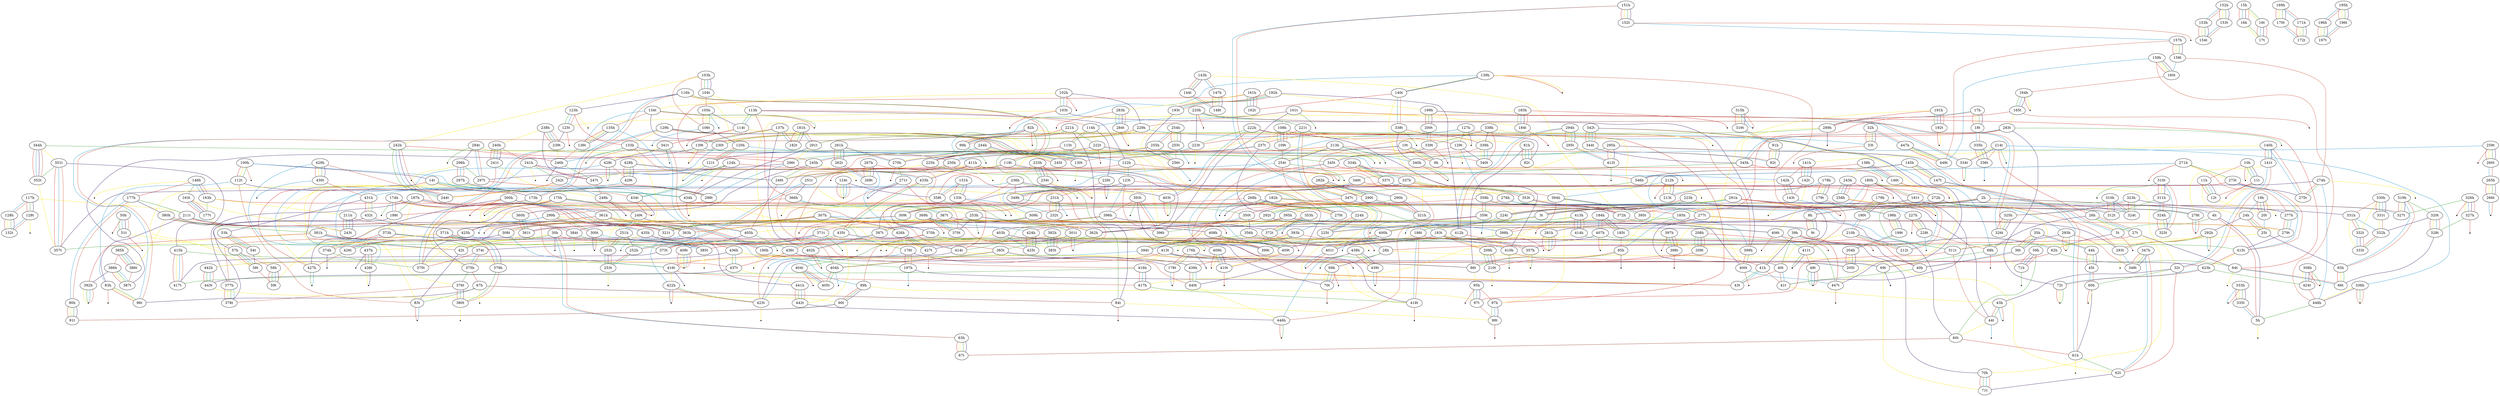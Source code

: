 graph {
edge [colorscheme=set19];
	"100h"	--	"112t"	[color="#C91F16"];
	"100h"	--	"112t"	[color="#F6E60A"];
	"100h"	--	"112t"	[color="#349B26"];
	"100h"	--	"14t"	[color="#310C5A"];
	"100h"	--	"422h"	[color="#148DC6"];
	"100h"	--	"-1"	[len=0.75,color="#C2452A"];
	"101t"	--	"114h"	[color="#148DC6"];
	"101t"	--	"184t"	[color="#F6E60A"];
	"101t"	--	"229h"	[color="#C2452A"];
	"101t"	--	"396t"	[color="#310C5A"];
	"101t"	--	"64t"	[color="#C91F16"];
	"101t"	--	"-2"	[len=0.75,color="#349B26"];
	"102h"	--	"103t"	[color="#349B26"];
	"102h"	--	"103t"	[color="#148DC6"];
	"102h"	--	"103t"	[color="#C2452A"];
	"102h"	--	"134t"	[color="#F6E60A"];
	"102h"	--	"229h"	[color="#310C5A"];
	"102h"	--	"-3"	[len=0.75,color="#C91F16"];
	"103h"	--	"104t"	[color="#C91F16"];
	"103h"	--	"104t"	[color="#349B26"];
	"103h"	--	"104t"	[color="#148DC6"];
	"103h"	--	"104t"	[color="#310C5A"];
	"103h"	--	"106t"	[color="#C2452A"];
	"103h"	--	"242h"	[color="#F6E60A"];
	"103t"	--	"125t"	[color="#F6E60A"];
	"103t"	--	"399h"	[color="#310C5A"];
	"103t"	--	"-4"	[len=0.75,color="#C91F16"];
	"104t"	--	"105h"	[color="#C2452A"];
	"104t"	--	"113h"	[color="#F6E60A"];
	"105h"	--	"106t"	[color="#C91F16"];
	"105h"	--	"106t"	[color="#F6E60A"];
	"105h"	--	"106t"	[color="#349B26"];
	"105h"	--	"114t"	[color="#310C5A"];
	"105h"	--	"-5"	[len=0.75,color="#148DC6"];
	"106t"	--	"120h"	[color="#310C5A"];
	"106t"	--	"-6"	[len=0.75,color="#148DC6"];
	"108h"	--	"109t"	[color="#349B26"];
	"108h"	--	"109t"	[color="#148DC6"];
	"108h"	--	"109t"	[color="#310C5A"];
	"108h"	--	"109t"	[color="#C2452A"];
	"108h"	--	"129t"	[color="#C91F16"];
	"108h"	--	"237t"	[color="#F6E60A"];
	"109t"	--	"254t"	[color="#C91F16"];
	"109t"	--	"-7"	[len=0.75,color="#F6E60A"];
	"10h"	--	"11h"	[color="#C2452A"];
	"10h"	--	"11t"	[color="#349B26"];
	"10h"	--	"11t"	[color="#148DC6"];
	"10h"	--	"11t"	[color="#310C5A"];
	"10h"	--	"-8"	[len=0.75,color="#C91F16"];
	"10h"	--	"-8"	[len=0.75,color="#F6E60A"];
	"10t"	--	"250h"	[color="#148DC6"];
	"10t"	--	"250h"	[color="#C2452A"];
	"10t"	--	"9h"	[color="#C91F16"];
	"10t"	--	"9h"	[color="#F6E60A"];
	"10t"	--	"9h"	[color="#349B26"];
	"10t"	--	"9h"	[color="#310C5A"];
	"112t"	--	"173h"	[color="#310C5A"];
	"112t"	--	"83h"	[color="#148DC6"];
	"112t"	--	"83t"	[color="#C2452A"];
	"113h"	--	"114h"	[color="#C2452A"];
	"113h"	--	"114t"	[color="#349B26"];
	"113h"	--	"114t"	[color="#148DC6"];
	"113h"	--	"122h"	[color="#310C5A"];
	"113h"	--	"366h"	[color="#C91F16"];
	"114h"	--	"115t"	[color="#C91F16"];
	"114h"	--	"115t"	[color="#349B26"];
	"114h"	--	"222t"	[color="#F6E60A"];
	"114h"	--	"226t"	[color="#310C5A"];
	"114t"	--	"341t"	[color="#C91F16"];
	"114t"	--	"396t"	[color="#F6E60A"];
	"114t"	--	"-9"	[len=0.75,color="#C2452A"];
	"115t"	--	"121t"	[color="#310C5A"];
	"115t"	--	"130t"	[color="#148DC6"];
	"115t"	--	"224t"	[color="#F6E60A"];
	"115t"	--	"404h"	[color="#C2452A"];
	"116h"	--	"118t"	[color="#C91F16"];
	"116h"	--	"118t"	[color="#349B26"];
	"116h"	--	"120h"	[color="#F6E60A"];
	"116h"	--	"123h"	[color="#310C5A"];
	"116h"	--	"173h"	[color="#148DC6"];
	"116h"	--	"173h"	[color="#C2452A"];
	"117h"	--	"128h"	[color="#148DC6"];
	"117h"	--	"128h"	[color="#C2452A"];
	"117h"	--	"128t"	[color="#C91F16"];
	"117h"	--	"128t"	[color="#349B26"];
	"117h"	--	"128t"	[color="#310C5A"];
	"117h"	--	"211t"	[color="#F6E60A"];
	"118t"	--	"246t"	[color="#F6E60A"];
	"118t"	--	"246t"	[color="#310C5A"];
	"118t"	--	"28h"	[color="#148DC6"];
	"118t"	--	"28h"	[color="#C2452A"];
	"11h"	--	"12t"	[color="#C91F16"];
	"11h"	--	"12t"	[color="#349B26"];
	"11h"	--	"12t"	[color="#148DC6"];
	"11h"	--	"12t"	[color="#310C5A"];
	"11h"	--	"24h"	[color="#F6E60A"];
	"11t"	--	"12t"	[color="#C2452A"];
	"11t"	--	"4h"	[color="#F6E60A"];
	"11t"	--	"-10"	[len=0.75,color="#C91F16"];
	"120h"	--	"121t"	[color="#C91F16"];
	"120h"	--	"121t"	[color="#349B26"];
	"120h"	--	"121t"	[color="#C2452A"];
	"120h"	--	"122h"	[color="#148DC6"];
	"121t"	--	"-11"	[len=0.75,color="#F6E60A"];
	"121t"	--	"-11"	[len=0.75,color="#148DC6"];
	"122h"	--	"123t"	[color="#F6E60A"];
	"122h"	--	"123t"	[color="#349B26"];
	"122h"	--	"394h"	[color="#C2452A"];
	"122h"	--	"-12"	[len=0.75,color="#C91F16"];
	"123h"	--	"125t"	[color="#349B26"];
	"123h"	--	"125t"	[color="#148DC6"];
	"123h"	--	"125t"	[color="#C2452A"];
	"123h"	--	"133h"	[color="#C91F16"];
	"123h"	--	"-13"	[len=0.75,color="#F6E60A"];
	"123t"	--	"276h"	[color="#C91F16"];
	"123t"	--	"396h"	[color="#148DC6"];
	"123t"	--	"396t"	[color="#C2452A"];
	"123t"	--	"397t"	[color="#310C5A"];
	"124h"	--	"242t"	[color="#310C5A"];
	"124h"	--	"383t"	[color="#C91F16"];
	"124h"	--	"434h"	[color="#C2452A"];
	"124h"	--	"434t"	[color="#349B26"];
	"124h"	--	"434t"	[color="#148DC6"];
	"124h"	--	"-14"	[len=0.75,color="#F6E60A"];
	"124t"	--	"358t"	[color="#310C5A"];
	"124t"	--	"-15"	[len=0.75,color="#C91F16"];
	"124t"	--	"-15"	[len=0.75,color="#F6E60A"];
	"124t"	--	"-15"	[len=0.75,color="#349B26"];
	"124t"	--	"-15"	[len=0.75,color="#148DC6"];
	"124t"	--	"-15"	[len=0.75,color="#C2452A"];
	"125t"	--	"239t"	[color="#310C5A"];
	"125t"	--	"-16"	[len=0.75,color="#C91F16"];
	"127h"	--	"129t"	[color="#349B26"];
	"127h"	--	"237t"	[color="#C91F16"];
	"127h"	--	"399h"	[color="#C2452A"];
	"127h"	--	"399t"	[color="#148DC6"];
	"127h"	--	"-17"	[len=0.75,color="#F6E60A"];
	"127h"	--	"-17"	[len=0.75,color="#310C5A"];
	"128h"	--	"132t"	[color="#C91F16"];
	"128h"	--	"132t"	[color="#F6E60A"];
	"128h"	--	"132t"	[color="#349B26"];
	"128h"	--	"132t"	[color="#310C5A"];
	"128t"	--	"132t"	[color="#148DC6"];
	"128t"	--	"132t"	[color="#C2452A"];
	"128t"	--	"-18"	[len=0.75,color="#F6E60A"];
	"129h"	--	"130t"	[color="#C91F16"];
	"129h"	--	"130t"	[color="#349B26"];
	"129h"	--	"130t"	[color="#310C5A"];
	"129h"	--	"133h"	[color="#F6E60A"];
	"129h"	--	"375t"	[color="#148DC6"];
	"129h"	--	"375t"	[color="#C2452A"];
	"129t"	--	"130t"	[color="#C2452A"];
	"129t"	--	"340t"	[color="#310C5A"];
	"129t"	--	"358h"	[color="#148DC6"];
	"129t"	--	"-19"	[len=0.75,color="#F6E60A"];
	"12t"	--	"20t"	[color="#F6E60A"];
	"130t"	--	"-20"	[len=0.75,color="#F6E60A"];
	"131h"	--	"133t"	[color="#C91F16"];
	"131h"	--	"133t"	[color="#F6E60A"];
	"131h"	--	"133t"	[color="#349B26"];
	"131h"	--	"133t"	[color="#310C5A"];
	"131h"	--	"358t"	[color="#148DC6"];
	"131h"	--	"358t"	[color="#C2452A"];
	"133h"	--	"246h"	[color="#148DC6"];
	"133h"	--	"246t"	[color="#C2452A"];
	"133h"	--	"250h"	[color="#310C5A"];
	"133h"	--	"-21"	[len=0.75,color="#349B26"];
	"133t"	--	"232t"	[color="#148DC6"];
	"133t"	--	"-22"	[len=0.75,color="#C2452A"];
	"134t"	--	"135h"	[color="#C2452A"];
	"134t"	--	"136t"	[color="#148DC6"];
	"134t"	--	"230t"	[color="#310C5A"];
	"134t"	--	"-23"	[len=0.75,color="#C91F16"];
	"134t"	--	"-23"	[len=0.75,color="#349B26"];
	"135h"	--	"136t"	[color="#C91F16"];
	"135h"	--	"136t"	[color="#F6E60A"];
	"135h"	--	"136t"	[color="#349B26"];
	"135h"	--	"136t"	[color="#310C5A"];
	"135h"	--	"246t"	[color="#148DC6"];
	"136t"	--	"246h"	[color="#C2452A"];
	"137h"	--	"139t"	[color="#C91F16"];
	"137h"	--	"139t"	[color="#349B26"];
	"137h"	--	"182t"	[color="#148DC6"];
	"137h"	--	"182t"	[color="#C2452A"];
	"137h"	--	"401t"	[color="#F6E60A"];
	"137h"	--	"402h"	[color="#310C5A"];
	"138h"	--	"146t"	[color="#349B26"];
	"138h"	--	"146t"	[color="#148DC6"];
	"138h"	--	"146t"	[color="#310C5A"];
	"138h"	--	"146t"	[color="#C2452A"];
	"138h"	--	"243h"	[color="#F6E60A"];
	"138h"	--	"358t"	[color="#C91F16"];
	"139h"	--	"140t"	[color="#349B26"];
	"139h"	--	"140t"	[color="#310C5A"];
	"139h"	--	"411h"	[color="#148DC6"];
	"139h"	--	"411t"	[color="#C2452A"];
	"139h"	--	"-24"	[len=0.75,color="#C91F16"];
	"139h"	--	"-24"	[len=0.75,color="#F6E60A"];
	"139t"	--	"142h"	[color="#148DC6"];
	"139t"	--	"387t"	[color="#310C5A"];
	"139t"	--	"-25"	[len=0.75,color="#F6E60A"];
	"139t"	--	"-25"	[len=0.75,color="#C2452A"];
	"140h"	--	"141h"	[color="#F6E60A"];
	"140h"	--	"141t"	[color="#C91F16"];
	"140h"	--	"141t"	[color="#349B26"];
	"140h"	--	"141t"	[color="#310C5A"];
	"140h"	--	"275t"	[color="#148DC6"];
	"140h"	--	"275t"	[color="#C2452A"];
	"140t"	--	"162t"	[color="#C91F16"];
	"140t"	--	"321h"	[color="#F6E60A"];
	"140t"	--	"338t"	[color="#148DC6"];
	"140t"	--	"338t"	[color="#C2452A"];
	"141h"	--	"142h"	[color="#C2452A"];
	"141h"	--	"142t"	[color="#C91F16"];
	"141h"	--	"142t"	[color="#349B26"];
	"141h"	--	"142t"	[color="#148DC6"];
	"141h"	--	"142t"	[color="#310C5A"];
	"141t"	--	"278t"	[color="#F6E60A"];
	"141t"	--	"32t"	[color="#148DC6"];
	"141t"	--	"32t"	[color="#C2452A"];
	"142h"	--	"143t"	[color="#C91F16"];
	"142h"	--	"143t"	[color="#349B26"];
	"142h"	--	"143t"	[color="#310C5A"];
	"142h"	--	"290h"	[color="#F6E60A"];
	"142t"	--	"143t"	[color="#C2452A"];
	"142t"	--	"406t"	[color="#F6E60A"];
	"143h"	--	"144t"	[color="#C91F16"];
	"143h"	--	"144t"	[color="#349B26"];
	"143h"	--	"144t"	[color="#310C5A"];
	"143h"	--	"147h"	[color="#148DC6"];
	"143h"	--	"147h"	[color="#C2452A"];
	"143h"	--	"372h"	[color="#F6E60A"];
	"143t"	--	"227h"	[color="#148DC6"];
	"143t"	--	"-26"	[len=0.75,color="#F6E60A"];
	"144t"	--	"148t"	[color="#148DC6"];
	"144t"	--	"148t"	[color="#C2452A"];
	"144t"	--	"220h"	[color="#F6E60A"];
	"145h"	--	"147t"	[color="#C91F16"];
	"145h"	--	"147t"	[color="#F6E60A"];
	"145h"	--	"147t"	[color="#349B26"];
	"145h"	--	"147t"	[color="#310C5A"];
	"145h"	--	"346h"	[color="#148DC6"];
	"145h"	--	"346h"	[color="#C2452A"];
	"146h"	--	"163h"	[color="#148DC6"];
	"146h"	--	"163h"	[color="#310C5A"];
	"146h"	--	"163h"	[color="#C2452A"];
	"146h"	--	"163t"	[color="#349B26"];
	"146h"	--	"177h"	[color="#C91F16"];
	"146h"	--	"-27"	[len=0.75,color="#F6E60A"];
	"146t"	--	"272h"	[color="#F6E60A"];
	"146t"	--	"-28"	[len=0.75,color="#C91F16"];
	"147h"	--	"148t"	[color="#C91F16"];
	"147h"	--	"148t"	[color="#F6E60A"];
	"147h"	--	"148t"	[color="#349B26"];
	"147h"	--	"148t"	[color="#310C5A"];
	"147t"	--	"5t"	[color="#148DC6"];
	"147t"	--	"5t"	[color="#C2452A"];
	"14t"	--	"427h"	[color="#C91F16"];
	"14t"	--	"434h"	[color="#349B26"];
	"14t"	--	"434h"	[color="#148DC6"];
	"14t"	--	"434t"	[color="#C2452A"];
	"14t"	--	"83t"	[color="#F6E60A"];
	"151h"	--	"152t"	[color="#C91F16"];
	"151h"	--	"152t"	[color="#F6E60A"];
	"151h"	--	"152t"	[color="#349B26"];
	"151h"	--	"152t"	[color="#310C5A"];
	"151h"	--	"347t"	[color="#148DC6"];
	"151h"	--	"347t"	[color="#C2452A"];
	"152h"	--	"153h"	[color="#148DC6"];
	"152h"	--	"153h"	[color="#C2452A"];
	"152h"	--	"153t"	[color="#C91F16"];
	"152h"	--	"153t"	[color="#F6E60A"];
	"152h"	--	"153t"	[color="#349B26"];
	"152h"	--	"153t"	[color="#310C5A"];
	"152t"	--	"157h"	[color="#148DC6"];
	"152t"	--	"-29"	[len=0.75,color="#C2452A"];
	"153h"	--	"154t"	[color="#C91F16"];
	"153h"	--	"154t"	[color="#F6E60A"];
	"153h"	--	"154t"	[color="#349B26"];
	"153h"	--	"154t"	[color="#310C5A"];
	"153t"	--	"154t"	[color="#148DC6"];
	"153t"	--	"154t"	[color="#C2452A"];
	"157h"	--	"158t"	[color="#C91F16"];
	"157h"	--	"158t"	[color="#F6E60A"];
	"157h"	--	"158t"	[color="#349B26"];
	"157h"	--	"158t"	[color="#310C5A"];
	"157h"	--	"448t"	[color="#C2452A"];
	"158t"	--	"160t"	[color="#148DC6"];
	"158t"	--	"274h"	[color="#C2452A"];
	"159h"	--	"160t"	[color="#C91F16"];
	"159h"	--	"160t"	[color="#F6E60A"];
	"159h"	--	"160t"	[color="#349B26"];
	"159h"	--	"160t"	[color="#310C5A"];
	"159h"	--	"448h"	[color="#C2452A"];
	"159h"	--	"448t"	[color="#148DC6"];
	"15h"	--	"16h"	[color="#C91F16"];
	"15h"	--	"16h"	[color="#148DC6"];
	"15h"	--	"16h"	[color="#310C5A"];
	"15h"	--	"16h"	[color="#C2452A"];
	"15h"	--	"16t"	[color="#F6E60A"];
	"15h"	--	"16t"	[color="#349B26"];
	"160t"	--	"164h"	[color="#C2452A"];
	"161h"	--	"162t"	[color="#349B26"];
	"161h"	--	"162t"	[color="#148DC6"];
	"161h"	--	"162t"	[color="#310C5A"];
	"161h"	--	"162t"	[color="#C2452A"];
	"161h"	--	"245h"	[color="#C91F16"];
	"161h"	--	"283h"	[color="#F6E60A"];
	"162t"	--	"222h"	[color="#F6E60A"];
	"163h"	--	"177t"	[color="#349B26"];
	"163h"	--	"211h"	[color="#F6E60A"];
	"163h"	--	"372h"	[color="#C91F16"];
	"163t"	--	"177t"	[color="#C91F16"];
	"163t"	--	"177t"	[color="#148DC6"];
	"163t"	--	"177t"	[color="#310C5A"];
	"163t"	--	"177t"	[color="#C2452A"];
	"163t"	--	"243t"	[color="#F6E60A"];
	"164h"	--	"165t"	[color="#349B26"];
	"164h"	--	"165t"	[color="#148DC6"];
	"164h"	--	"165t"	[color="#310C5A"];
	"164h"	--	"-30"	[len=0.75,color="#C91F16"];
	"164h"	--	"-30"	[len=0.75,color="#F6E60A"];
	"165t"	--	"283t"	[color="#F6E60A"];
	"165t"	--	"395t"	[color="#C91F16"];
	"165t"	--	"-31"	[len=0.75,color="#C2452A"];
	"169h"	--	"170t"	[color="#C91F16"];
	"169h"	--	"170t"	[color="#F6E60A"];
	"169h"	--	"170t"	[color="#349B26"];
	"169h"	--	"170t"	[color="#310C5A"];
	"169h"	--	"171h"	[color="#148DC6"];
	"169h"	--	"171h"	[color="#C2452A"];
	"16h"	--	"17t"	[color="#F6E60A"];
	"16h"	--	"17t"	[color="#349B26"];
	"16t"	--	"17t"	[color="#C91F16"];
	"16t"	--	"17t"	[color="#148DC6"];
	"16t"	--	"17t"	[color="#310C5A"];
	"16t"	--	"17t"	[color="#C2452A"];
	"170t"	--	"172t"	[color="#148DC6"];
	"170t"	--	"172t"	[color="#C2452A"];
	"171h"	--	"172t"	[color="#C91F16"];
	"171h"	--	"172t"	[color="#F6E60A"];
	"171h"	--	"172t"	[color="#349B26"];
	"171h"	--	"172t"	[color="#310C5A"];
	"173h"	--	"309h"	[color="#F6E60A"];
	"173h"	--	"-32"	[len=0.75,color="#C91F16"];
	"173h"	--	"-32"	[len=0.75,color="#349B26"];
	"174h"	--	"188t"	[color="#148DC6"];
	"174h"	--	"188t"	[color="#C2452A"];
	"174h"	--	"360h"	[color="#F6E60A"];
	"174h"	--	"363h"	[color="#C91F16"];
	"174h"	--	"363h"	[color="#310C5A"];
	"174h"	--	"-33"	[len=0.75,color="#349B26"];
	"175h"	--	"176t"	[color="#349B26"];
	"175h"	--	"188t"	[color="#C91F16"];
	"175h"	--	"312t"	[color="#148DC6"];
	"175h"	--	"312t"	[color="#C2452A"];
	"175h"	--	"375h"	[color="#F6E60A"];
	"175h"	--	"375h"	[color="#310C5A"];
	"176h"	--	"178t"	[color="#C91F16"];
	"176h"	--	"178t"	[color="#F6E60A"];
	"176h"	--	"178t"	[color="#349B26"];
	"176h"	--	"205t"	[color="#148DC6"];
	"176h"	--	"205t"	[color="#C2452A"];
	"176h"	--	"-34"	[len=0.75,color="#310C5A"];
	"176t"	--	"178t"	[color="#310C5A"];
	"176t"	--	"197h"	[color="#C91F16"];
	"176t"	--	"197h"	[color="#F6E60A"];
	"176t"	--	"197h"	[color="#C2452A"];
	"176t"	--	"-35"	[len=0.75,color="#148DC6"];
	"177h"	--	"211t"	[color="#349B26"];
	"177h"	--	"380h"	[color="#310C5A"];
	"177h"	--	"50h"	[color="#F6E60A"];
	"177h"	--	"90h"	[color="#148DC6"];
	"177h"	--	"90h"	[color="#C2452A"];
	"177t"	--	"53h"	[color="#F6E60A"];
	"178h"	--	"179t"	[color="#C91F16"];
	"178h"	--	"179t"	[color="#F6E60A"];
	"178h"	--	"179t"	[color="#349B26"];
	"178h"	--	"179t"	[color="#310C5A"];
	"178h"	--	"213t"	[color="#148DC6"];
	"178h"	--	"213t"	[color="#C2452A"];
	"178t"	--	"-36"	[len=0.75,color="#148DC6"];
	"178t"	--	"-36"	[len=0.75,color="#C2452A"];
	"179h"	--	"180t"	[color="#C91F16"];
	"179h"	--	"180t"	[color="#F6E60A"];
	"179h"	--	"180t"	[color="#349B26"];
	"179h"	--	"180t"	[color="#310C5A"];
	"179h"	--	"212t"	[color="#148DC6"];
	"179h"	--	"212t"	[color="#C2452A"];
	"179t"	--	"198h"	[color="#148DC6"];
	"179t"	--	"198h"	[color="#C2452A"];
	"17h"	--	"18t"	[color="#C91F16"];
	"17h"	--	"18t"	[color="#F6E60A"];
	"17h"	--	"18t"	[color="#349B26"];
	"17h"	--	"18t"	[color="#310C5A"];
	"17h"	--	"289h"	[color="#148DC6"];
	"17h"	--	"289h"	[color="#C2452A"];
	"180h"	--	"181t"	[color="#C91F16"];
	"180h"	--	"181t"	[color="#349B26"];
	"180h"	--	"185h"	[color="#C2452A"];
	"180h"	--	"185t"	[color="#148DC6"];
	"180h"	--	"32t"	[color="#F6E60A"];
	"180h"	--	"41t"	[color="#310C5A"];
	"180t"	--	"210h"	[color="#148DC6"];
	"180t"	--	"210h"	[color="#C2452A"];
	"181h"	--	"182t"	[color="#C91F16"];
	"181h"	--	"182t"	[color="#F6E60A"];
	"181h"	--	"182t"	[color="#349B26"];
	"181h"	--	"182t"	[color="#310C5A"];
	"181h"	--	"291t"	[color="#148DC6"];
	"181h"	--	"291t"	[color="#C2452A"];
	"181t"	--	"185h"	[color="#F6E60A"];
	"181t"	--	"293h"	[color="#148DC6"];
	"181t"	--	"293t"	[color="#C2452A"];
	"181t"	--	"40t"	[color="#310C5A"];
	"182h"	--	"183t"	[color="#349B26"];
	"182h"	--	"185h"	[color="#C91F16"];
	"182h"	--	"309t"	[color="#148DC6"];
	"182h"	--	"309t"	[color="#C2452A"];
	"182h"	--	"43t"	[color="#F6E60A"];
	"182h"	--	"-37"	[len=0.75,color="#310C5A"];
	"183h"	--	"184t"	[color="#349B26"];
	"183h"	--	"184t"	[color="#148DC6"];
	"183h"	--	"184t"	[color="#310C5A"];
	"183h"	--	"184t"	[color="#C2452A"];
	"183h"	--	"402h"	[color="#F6E60A"];
	"183h"	--	"-38"	[len=0.75,color="#C91F16"];
	"183t"	--	"209h"	[color="#C91F16"];
	"183t"	--	"209h"	[color="#F6E60A"];
	"183t"	--	"40h"	[color="#310C5A"];
	"183t"	--	"423t"	[color="#C2452A"];
	"183t"	--	"-39"	[len=0.75,color="#148DC6"];
	"184h"	--	"185t"	[color="#C91F16"];
	"184h"	--	"185t"	[color="#349B26"];
	"184h"	--	"185t"	[color="#310C5A"];
	"184h"	--	"400h"	[color="#F6E60A"];
	"184h"	--	"407h"	[color="#148DC6"];
	"184h"	--	"407h"	[color="#C2452A"];
	"184t"	--	"-40"	[len=0.75,color="#C91F16"];
	"185h"	--	"186t"	[color="#349B26"];
	"185h"	--	"60t"	[color="#310C5A"];
	"185h"	--	"85h"	[color="#148DC6"];
	"185t"	--	"209t"	[color="#F6E60A"];
	"185t"	--	"85h"	[color="#C2452A"];
	"186t"	--	"190h"	[color="#310C5A"];
	"186t"	--	"373t"	[color="#F6E60A"];
	"186t"	--	"418t"	[color="#148DC6"];
	"186t"	--	"418t"	[color="#C2452A"];
	"186t"	--	"-41"	[len=0.75,color="#C91F16"];
	"187h"	--	"188t"	[color="#349B26"];
	"187h"	--	"190h"	[color="#C91F16"];
	"187h"	--	"190h"	[color="#148DC6"];
	"187h"	--	"190h"	[color="#C2452A"];
	"187h"	--	"376t"	[color="#F6E60A"];
	"187h"	--	"377h"	[color="#310C5A"];
	"188t"	--	"373h"	[color="#F6E60A"];
	"188t"	--	"378t"	[color="#310C5A"];
	"18t"	--	"335h"	[color="#148DC6"];
	"18t"	--	"335h"	[color="#C2452A"];
	"190h"	--	"197h"	[color="#349B26"];
	"190h"	--	"-42"	[len=0.75,color="#F6E60A"];
	"191h"	--	"192t"	[color="#349B26"];
	"191h"	--	"192t"	[color="#148DC6"];
	"191h"	--	"192t"	[color="#310C5A"];
	"191h"	--	"192t"	[color="#C2452A"];
	"191h"	--	"208h"	[color="#F6E60A"];
	"191h"	--	"289h"	[color="#C91F16"];
	"192h"	--	"193t"	[color="#C91F16"];
	"192h"	--	"193t"	[color="#349B26"];
	"192h"	--	"193t"	[color="#148DC6"];
	"192h"	--	"193t"	[color="#C2452A"];
	"192h"	--	"199h"	[color="#F6E60A"];
	"192h"	--	"412h"	[color="#310C5A"];
	"192t"	--	"-43"	[len=0.75,color="#C91F16"];
	"192t"	--	"-43"	[len=0.75,color="#F6E60A"];
	"193t"	--	"256t"	[color="#F6E60A"];
	"193t"	--	"256t"	[color="#310C5A"];
	"195h"	--	"196h"	[color="#148DC6"];
	"195h"	--	"196h"	[color="#C2452A"];
	"195h"	--	"196t"	[color="#C91F16"];
	"195h"	--	"196t"	[color="#F6E60A"];
	"195h"	--	"196t"	[color="#349B26"];
	"195h"	--	"196t"	[color="#310C5A"];
	"196h"	--	"197t"	[color="#C91F16"];
	"196h"	--	"197t"	[color="#F6E60A"];
	"196h"	--	"197t"	[color="#349B26"];
	"196h"	--	"197t"	[color="#310C5A"];
	"196t"	--	"197t"	[color="#148DC6"];
	"196t"	--	"197t"	[color="#C2452A"];
	"197h"	--	"43t"	[color="#310C5A"];
	"197h"	--	"-44"	[len=0.75,color="#148DC6"];
	"198h"	--	"199t"	[color="#C91F16"];
	"198h"	--	"199t"	[color="#F6E60A"];
	"198h"	--	"199t"	[color="#349B26"];
	"198h"	--	"199t"	[color="#310C5A"];
	"199h"	--	"200t"	[color="#C91F16"];
	"199h"	--	"200t"	[color="#349B26"];
	"199h"	--	"200t"	[color="#310C5A"];
	"199h"	--	"334t"	[color="#148DC6"];
	"199h"	--	"334t"	[color="#C2452A"];
	"199t"	--	"204h"	[color="#148DC6"];
	"199t"	--	"204h"	[color="#C2452A"];
	"19h"	--	"20t"	[color="#C91F16"];
	"19h"	--	"20t"	[color="#349B26"];
	"19h"	--	"20t"	[color="#310C5A"];
	"19h"	--	"20t"	[color="#C2452A"];
	"19h"	--	"24h"	[color="#148DC6"];
	"19h"	--	"-45"	[len=0.75,color="#F6E60A"];
	"200t"	--	"301t"	[color="#F6E60A"];
	"200t"	--	"339t"	[color="#148DC6"];
	"200t"	--	"339t"	[color="#C2452A"];
	"204h"	--	"205t"	[color="#C91F16"];
	"204h"	--	"205t"	[color="#F6E60A"];
	"204h"	--	"205t"	[color="#349B26"];
	"204h"	--	"205t"	[color="#310C5A"];
	"208h"	--	"209t"	[color="#349B26"];
	"208h"	--	"209t"	[color="#148DC6"];
	"208h"	--	"209t"	[color="#310C5A"];
	"208h"	--	"209t"	[color="#C2452A"];
	"208h"	--	"-46"	[len=0.75,color="#C91F16"];
	"209h"	--	"210t"	[color="#349B26"];
	"209h"	--	"210t"	[color="#148DC6"];
	"209h"	--	"210t"	[color="#310C5A"];
	"209h"	--	"210t"	[color="#C2452A"];
	"209t"	--	"210t"	[color="#C91F16"];
	"20t"	--	"25t"	[color="#148DC6"];
	"210h"	--	"212t"	[color="#C91F16"];
	"210h"	--	"212t"	[color="#349B26"];
	"210h"	--	"212t"	[color="#310C5A"];
	"210h"	--	"40t"	[color="#F6E60A"];
	"210t"	--	"-47"	[len=0.75,color="#F6E60A"];
	"211h"	--	"243t"	[color="#C91F16"];
	"211h"	--	"243t"	[color="#349B26"];
	"211h"	--	"243t"	[color="#148DC6"];
	"211h"	--	"243t"	[color="#310C5A"];
	"211h"	--	"321t"	[color="#C2452A"];
	"211t"	--	"243t"	[color="#C2452A"];
	"211t"	--	"321t"	[color="#C91F16"];
	"211t"	--	"321t"	[color="#148DC6"];
	"211t"	--	"83h"	[color="#310C5A"];
	"212h"	--	"213t"	[color="#C91F16"];
	"212h"	--	"213t"	[color="#F6E60A"];
	"212h"	--	"213t"	[color="#349B26"];
	"212h"	--	"213t"	[color="#310C5A"];
	"212h"	--	"394h"	[color="#148DC6"];
	"212h"	--	"-48"	[len=0.75,color="#C2452A"];
	"212t"	--	"40h"	[color="#F6E60A"];
	"213h"	--	"225h"	[color="#C91F16"];
	"213h"	--	"254t"	[color="#F6E60A"];
	"213h"	--	"254t"	[color="#310C5A"];
	"213h"	--	"340h"	[color="#148DC6"];
	"213h"	--	"340t"	[color="#C2452A"];
	"213h"	--	"-49"	[len=0.75,color="#349B26"];
	"214t"	--	"26h"	[color="#C91F16"];
	"214t"	--	"334t"	[color="#F6E60A"];
	"214t"	--	"334t"	[color="#310C5A"];
	"214t"	--	"336h"	[color="#148DC6"];
	"214t"	--	"336t"	[color="#C2452A"];
	"214t"	--	"-50"	[len=0.75,color="#349B26"];
	"220h"	--	"221t"	[color="#349B26"];
	"220h"	--	"223t"	[color="#310C5A"];
	"220h"	--	"326t"	[color="#148DC6"];
	"220h"	--	"326t"	[color="#C2452A"];
	"220h"	--	"-51"	[len=0.75,color="#C91F16"];
	"221h"	--	"222t"	[color="#349B26"];
	"221h"	--	"84t"	[color="#310C5A"];
	"221h"	--	"99h"	[color="#C91F16"];
	"221h"	--	"99h"	[color="#F6E60A"];
	"221h"	--	"99h"	[color="#148DC6"];
	"221h"	--	"99h"	[color="#C2452A"];
	"221t"	--	"223t"	[color="#C91F16"];
	"221t"	--	"224h"	[color="#148DC6"];
	"221t"	--	"224h"	[color="#C2452A"];
	"221t"	--	"81h"	[color="#F6E60A"];
	"221t"	--	"82t"	[color="#310C5A"];
	"222h"	--	"223t"	[color="#349B26"];
	"222h"	--	"403t"	[color="#148DC6"];
	"222h"	--	"403t"	[color="#C2452A"];
	"222h"	--	"410h"	[color="#310C5A"];
	"222h"	--	"97h"	[color="#C91F16"];
	"222t"	--	"225h"	[color="#310C5A"];
	"222t"	--	"92t"	[color="#148DC6"];
	"222t"	--	"92t"	[color="#C2452A"];
	"222t"	--	"-52"	[len=0.75,color="#C91F16"];
	"223h"	--	"224t"	[color="#C91F16"];
	"223h"	--	"224t"	[color="#349B26"];
	"223h"	--	"224t"	[color="#310C5A"];
	"223h"	--	"327t"	[color="#148DC6"];
	"223h"	--	"327t"	[color="#C2452A"];
	"223h"	--	"398t"	[color="#F6E60A"];
	"223t"	--	"225h"	[color="#148DC6"];
	"223t"	--	"225h"	[color="#C2452A"];
	"223t"	--	"-53"	[len=0.75,color="#F6E60A"];
	"224h"	--	"225t"	[color="#C91F16"];
	"224h"	--	"225t"	[color="#F6E60A"];
	"224h"	--	"225t"	[color="#349B26"];
	"224h"	--	"225t"	[color="#310C5A"];
	"224t"	--	"225t"	[color="#148DC6"];
	"224t"	--	"225t"	[color="#C2452A"];
	"225h"	--	"226t"	[color="#349B26"];
	"225h"	--	"247t"	[color="#F6E60A"];
	"226t"	--	"231h"	[color="#C2452A"];
	"226t"	--	"393t"	[color="#F6E60A"];
	"226t"	--	"-54"	[len=0.75,color="#C91F16"];
	"226t"	--	"-54"	[len=0.75,color="#148DC6"];
	"227h"	--	"228t"	[color="#C91F16"];
	"227h"	--	"228t"	[color="#F6E60A"];
	"227h"	--	"228t"	[color="#349B26"];
	"227h"	--	"228t"	[color="#310C5A"];
	"227h"	--	"-55"	[len=0.75,color="#C2452A"];
	"228t"	--	"68h"	[color="#C2452A"];
	"228t"	--	"-56"	[len=0.75,color="#148DC6"];
	"229h"	--	"230t"	[color="#C91F16"];
	"229h"	--	"230t"	[color="#F6E60A"];
	"229h"	--	"230t"	[color="#349B26"];
	"229h"	--	"68h"	[color="#148DC6"];
	"230t"	--	"242t"	[color="#C2452A"];
	"230t"	--	"247t"	[color="#148DC6"];
	"231h"	--	"232t"	[color="#C91F16"];
	"231h"	--	"232t"	[color="#F6E60A"];
	"231h"	--	"232t"	[color="#349B26"];
	"231h"	--	"232t"	[color="#310C5A"];
	"231h"	--	"-57"	[len=0.75,color="#148DC6"];
	"232t"	--	"301t"	[color="#C2452A"];
	"233h"	--	"234t"	[color="#349B26"];
	"233h"	--	"234t"	[color="#148DC6"];
	"233h"	--	"234t"	[color="#310C5A"];
	"233h"	--	"234t"	[color="#C2452A"];
	"233h"	--	"236h"	[color="#F6E60A"];
	"233h"	--	"-58"	[len=0.75,color="#C91F16"];
	"234t"	--	"-59"	[len=0.75,color="#C91F16"];
	"234t"	--	"-59"	[len=0.75,color="#F6E60A"];
	"236h"	--	"349h"	[color="#C91F16"];
	"236h"	--	"403t"	[color="#310C5A"];
	"236h"	--	"426h"	[color="#C2452A"];
	"236h"	--	"426t"	[color="#148DC6"];
	"236h"	--	"-60"	[len=0.75,color="#349B26"];
	"237t"	--	"245t"	[color="#148DC6"];
	"237t"	--	"245t"	[color="#C2452A"];
	"237t"	--	"440t"	[color="#310C5A"];
	"237t"	--	"-61"	[len=0.75,color="#349B26"];
	"238h"	--	"239t"	[color="#C91F16"];
	"238h"	--	"239t"	[color="#349B26"];
	"238h"	--	"239t"	[color="#148DC6"];
	"238h"	--	"239t"	[color="#C2452A"];
	"238h"	--	"240h"	[color="#F6E60A"];
	"238h"	--	"247t"	[color="#310C5A"];
	"239t"	--	"246h"	[color="#F6E60A"];
	"240h"	--	"241h"	[color="#C2452A"];
	"240h"	--	"241t"	[color="#C91F16"];
	"240h"	--	"241t"	[color="#349B26"];
	"240h"	--	"241t"	[color="#148DC6"];
	"240h"	--	"241t"	[color="#310C5A"];
	"241h"	--	"242t"	[color="#349B26"];
	"241h"	--	"247t"	[color="#C91F16"];
	"241h"	--	"362h"	[color="#310C5A"];
	"241h"	--	"42t"	[color="#148DC6"];
	"241h"	--	"-62"	[len=0.75,color="#F6E60A"];
	"241t"	--	"248h"	[color="#F6E60A"];
	"241t"	--	"42t"	[color="#C2452A"];
	"242h"	--	"244t"	[color="#349B26"];
	"242h"	--	"244t"	[color="#148DC6"];
	"242h"	--	"244t"	[color="#310C5A"];
	"242h"	--	"244t"	[color="#C2452A"];
	"242h"	--	"246h"	[color="#C91F16"];
	"242t"	--	"244t"	[color="#C91F16"];
	"242t"	--	"244t"	[color="#F6E60A"];
	"242t"	--	"248h"	[color="#148DC6"];
	"243h"	--	"258h"	[color="#349B26"];
	"243h"	--	"258h"	[color="#148DC6"];
	"243h"	--	"258h"	[color="#310C5A"];
	"243h"	--	"258h"	[color="#C2452A"];
	"243h"	--	"272h"	[color="#C91F16"];
	"244h"	--	"245h"	[color="#148DC6"];
	"244h"	--	"245h"	[color="#C2452A"];
	"244h"	--	"245t"	[color="#C91F16"];
	"244h"	--	"245t"	[color="#F6E60A"];
	"244h"	--	"245t"	[color="#349B26"];
	"244h"	--	"245t"	[color="#310C5A"];
	"245h"	--	"246t"	[color="#349B26"];
	"245h"	--	"360h"	[color="#310C5A"];
	"245h"	--	"-63"	[len=0.75,color="#F6E60A"];
	"246h"	--	"247t"	[color="#349B26"];
	"246h"	--	"-64"	[len=0.75,color="#310C5A"];
	"246t"	--	"405h"	[color="#C91F16"];
	"247t"	--	"248h"	[color="#C2452A"];
	"248h"	--	"249t"	[color="#C91F16"];
	"248h"	--	"249t"	[color="#349B26"];
	"248h"	--	"-65"	[len=0.75,color="#310C5A"];
	"249t"	--	"251h"	[color="#148DC6"];
	"249t"	--	"251h"	[color="#C2452A"];
	"249t"	--	"252t"	[color="#F6E60A"];
	"249t"	--	"408h"	[color="#310C5A"];
	"24h"	--	"25t"	[color="#C91F16"];
	"24h"	--	"25t"	[color="#349B26"];
	"24h"	--	"25t"	[color="#C2452A"];
	"24h"	--	"292h"	[color="#310C5A"];
	"250h"	--	"251t"	[color="#C91F16"];
	"250h"	--	"251t"	[color="#349B26"];
	"250h"	--	"-66"	[len=0.75,color="#F6E60A"];
	"251h"	--	"252h"	[color="#F6E60A"];
	"251h"	--	"252h"	[color="#310C5A"];
	"251h"	--	"252t"	[color="#C91F16"];
	"251h"	--	"252t"	[color="#349B26"];
	"251t"	--	"252h"	[color="#148DC6"];
	"251t"	--	"252h"	[color="#C2452A"];
	"251t"	--	"253h"	[color="#F6E60A"];
	"251t"	--	"366h"	[color="#310C5A"];
	"252h"	--	"253t"	[color="#C91F16"];
	"252h"	--	"253t"	[color="#349B26"];
	"252t"	--	"253t"	[color="#148DC6"];
	"252t"	--	"253t"	[color="#310C5A"];
	"252t"	--	"253t"	[color="#C2452A"];
	"253h"	--	"370t"	[color="#310C5A"];
	"253h"	--	"371t"	[color="#C91F16"];
	"253h"	--	"9t"	[color="#148DC6"];
	"253h"	--	"9t"	[color="#C2452A"];
	"253h"	--	"-67"	[len=0.75,color="#349B26"];
	"253t"	--	"-68"	[len=0.75,color="#F6E60A"];
	"254h"	--	"255h"	[color="#148DC6"];
	"254h"	--	"255h"	[color="#C2452A"];
	"254h"	--	"255t"	[color="#C91F16"];
	"254h"	--	"255t"	[color="#F6E60A"];
	"254h"	--	"255t"	[color="#349B26"];
	"254h"	--	"255t"	[color="#310C5A"];
	"254t"	--	"270t"	[color="#C2452A"];
	"254t"	--	"309h"	[color="#148DC6"];
	"254t"	--	"-69"	[len=0.75,color="#349B26"];
	"255h"	--	"256t"	[color="#C91F16"];
	"255h"	--	"256t"	[color="#349B26"];
	"255h"	--	"270h"	[color="#F6E60A"];
	"255h"	--	"270h"	[color="#310C5A"];
	"255t"	--	"256t"	[color="#C2452A"];
	"255t"	--	"-70"	[len=0.75,color="#148DC6"];
	"256t"	--	"-71"	[len=0.75,color="#148DC6"];
	"258h"	--	"-72"	[len=0.75,color="#C91F16"];
	"258h"	--	"-72"	[len=0.75,color="#F6E60A"];
	"259t"	--	"260t"	[color="#C91F16"];
	"259t"	--	"260t"	[color="#F6E60A"];
	"259t"	--	"260t"	[color="#349B26"];
	"259t"	--	"260t"	[color="#310C5A"];
	"259t"	--	"9h"	[color="#148DC6"];
	"259t"	--	"-73"	[len=0.75,color="#C2452A"];
	"25t"	--	"62h"	[color="#F6E60A"];
	"25t"	--	"65h"	[color="#310C5A"];
	"260t"	--	"265h"	[color="#148DC6"];
	"260t"	--	"265h"	[color="#C2452A"];
	"261h"	--	"262t"	[color="#C91F16"];
	"261h"	--	"262t"	[color="#F6E60A"];
	"261h"	--	"262t"	[color="#349B26"];
	"261h"	--	"262t"	[color="#310C5A"];
	"261h"	--	"270h"	[color="#148DC6"];
	"261h"	--	"270h"	[color="#C2452A"];
	"262t"	--	"268t"	[color="#148DC6"];
	"262t"	--	"268t"	[color="#C2452A"];
	"265h"	--	"266t"	[color="#C91F16"];
	"265h"	--	"266t"	[color="#F6E60A"];
	"265h"	--	"266t"	[color="#349B26"];
	"265h"	--	"266t"	[color="#310C5A"];
	"266t"	--	"-74"	[len=0.75,color="#148DC6"];
	"266t"	--	"-74"	[len=0.75,color="#C2452A"];
	"267h"	--	"268t"	[color="#C91F16"];
	"267h"	--	"268t"	[color="#F6E60A"];
	"267h"	--	"268t"	[color="#349B26"];
	"267h"	--	"268t"	[color="#310C5A"];
	"267h"	--	"370h"	[color="#148DC6"];
	"267h"	--	"370t"	[color="#C2452A"];
	"268h"	--	"270t"	[color="#C91F16"];
	"268h"	--	"270t"	[color="#F6E60A"];
	"268h"	--	"270t"	[color="#349B26"];
	"268h"	--	"270t"	[color="#310C5A"];
	"268h"	--	"309h"	[color="#C2452A"];
	"268h"	--	"-75"	[len=0.75,color="#148DC6"];
	"26h"	--	"27t"	[color="#349B26"];
	"26h"	--	"27t"	[color="#148DC6"];
	"26h"	--	"27t"	[color="#C2452A"];
	"26h"	--	"5t"	[color="#F6E60A"];
	"26h"	--	"68h"	[color="#310C5A"];
	"270h"	--	"271t"	[color="#349B26"];
	"270h"	--	"-76"	[len=0.75,color="#C91F16"];
	"270t"	--	"393h"	[color="#148DC6"];
	"271h"	--	"273t"	[color="#F6E60A"];
	"271h"	--	"273t"	[color="#349B26"];
	"271h"	--	"277h"	[color="#C2452A"];
	"271h"	--	"277t"	[color="#148DC6"];
	"271h"	--	"346h"	[color="#310C5A"];
	"271h"	--	"-77"	[len=0.75,color="#C91F16"];
	"271t"	--	"276h"	[color="#F6E60A"];
	"271t"	--	"363h"	[color="#C2452A"];
	"271t"	--	"414t"	[color="#C91F16"];
	"271t"	--	"-78"	[len=0.75,color="#148DC6"];
	"271t"	--	"-78"	[len=0.75,color="#310C5A"];
	"272h"	--	"278t"	[color="#349B26"];
	"272h"	--	"278t"	[color="#310C5A"];
	"272h"	--	"8h"	[color="#148DC6"];
	"272h"	--	"8h"	[color="#C2452A"];
	"273t"	--	"275t"	[color="#310C5A"];
	"273t"	--	"309t"	[color="#C91F16"];
	"273t"	--	"415t"	[color="#148DC6"];
	"273t"	--	"415t"	[color="#C2452A"];
	"274h"	--	"275t"	[color="#C91F16"];
	"274h"	--	"275t"	[color="#349B26"];
	"274h"	--	"357t"	[color="#310C5A"];
	"274h"	--	"448h"	[color="#148DC6"];
	"274h"	--	"-79"	[len=0.75,color="#F6E60A"];
	"275t"	--	"277h"	[color="#F6E60A"];
	"276h"	--	"277h"	[color="#310C5A"];
	"276h"	--	"277t"	[color="#349B26"];
	"276h"	--	"311t"	[color="#148DC6"];
	"276h"	--	"403h"	[color="#C2452A"];
	"277h"	--	"279t"	[color="#C91F16"];
	"277h"	--	"279t"	[color="#349B26"];
	"277h"	--	"279t"	[color="#148DC6"];
	"277t"	--	"279t"	[color="#F6E60A"];
	"277t"	--	"279t"	[color="#C2452A"];
	"277t"	--	"281h"	[color="#310C5A"];
	"277t"	--	"-80"	[len=0.75,color="#C91F16"];
	"278t"	--	"-81"	[len=0.75,color="#C91F16"];
	"278t"	--	"-81"	[len=0.75,color="#148DC6"];
	"278t"	--	"-81"	[len=0.75,color="#C2452A"];
	"279t"	--	"415t"	[color="#310C5A"];
	"27t"	--	"28h"	[color="#C91F16"];
	"27t"	--	"64t"	[color="#310C5A"];
	"27t"	--	"70h"	[color="#F6E60A"];
	"281h"	--	"-82"	[len=0.75,color="#C91F16"];
	"281h"	--	"-82"	[len=0.75,color="#F6E60A"];
	"281h"	--	"-82"	[len=0.75,color="#349B26"];
	"281h"	--	"-82"	[len=0.75,color="#148DC6"];
	"281h"	--	"-82"	[len=0.75,color="#C2452A"];
	"282h"	--	"290h"	[color="#148DC6"];
	"282h"	--	"290h"	[color="#C2452A"];
	"282h"	--	"290t"	[color="#C91F16"];
	"282h"	--	"290t"	[color="#F6E60A"];
	"282h"	--	"290t"	[color="#349B26"];
	"282h"	--	"290t"	[color="#310C5A"];
	"283h"	--	"284t"	[color="#349B26"];
	"283h"	--	"284t"	[color="#148DC6"];
	"283h"	--	"284t"	[color="#310C5A"];
	"283h"	--	"284t"	[color="#C2452A"];
	"283h"	--	"-83"	[len=0.75,color="#C91F16"];
	"283t"	--	"291t"	[color="#C91F16"];
	"283t"	--	"345h"	[color="#148DC6"];
	"283t"	--	"345h"	[color="#C2452A"];
	"283t"	--	"72t"	[color="#310C5A"];
	"283t"	--	"-84"	[len=0.75,color="#349B26"];
	"284t"	--	"-85"	[len=0.75,color="#C91F16"];
	"284t"	--	"-85"	[len=0.75,color="#F6E60A"];
	"289h"	--	"291t"	[color="#349B26"];
	"289h"	--	"345h"	[color="#F6E60A"];
	"289h"	--	"-86"	[len=0.75,color="#310C5A"];
	"28h"	--	"62t"	[color="#F6E60A"];
	"28h"	--	"69h"	[color="#310C5A"];
	"28h"	--	"-87"	[len=0.75,color="#349B26"];
	"290h"	--	"309t"	[color="#349B26"];
	"290h"	--	"321h"	[color="#C91F16"];
	"290h"	--	"321h"	[color="#310C5A"];
	"290t"	--	"321h"	[color="#148DC6"];
	"290t"	--	"321h"	[color="#C2452A"];
	"291h"	--	"292t"	[color="#F6E60A"];
	"291h"	--	"292t"	[color="#349B26"];
	"291h"	--	"292t"	[color="#148DC6"];
	"291h"	--	"324t"	[color="#310C5A"];
	"291h"	--	"-88"	[len=0.75,color="#C91F16"];
	"291h"	--	"-88"	[len=0.75,color="#C2452A"];
	"291t"	--	"296t"	[color="#F6E60A"];
	"291t"	--	"434h"	[color="#310C5A"];
	"292h"	--	"293t"	[color="#C91F16"];
	"292h"	--	"293t"	[color="#349B26"];
	"292h"	--	"311t"	[color="#F6E60A"];
	"292h"	--	"-89"	[len=0.75,color="#148DC6"];
	"292h"	--	"-89"	[len=0.75,color="#C2452A"];
	"292t"	--	"293t"	[color="#310C5A"];
	"292t"	--	"373t"	[color="#C91F16"];
	"292t"	--	"424h"	[color="#C2452A"];
	"293h"	--	"311t"	[color="#310C5A"];
	"293h"	--	"348t"	[color="#C2452A"];
	"293h"	--	"-90"	[len=0.75,color="#C91F16"];
	"293h"	--	"-90"	[len=0.75,color="#F6E60A"];
	"293h"	--	"-90"	[len=0.75,color="#349B26"];
	"293t"	--	"348t"	[color="#148DC6"];
	"293t"	--	"-91"	[len=0.75,color="#F6E60A"];
	"294h"	--	"295t"	[color="#C91F16"];
	"294h"	--	"295t"	[color="#F6E60A"];
	"294h"	--	"295t"	[color="#349B26"];
	"294h"	--	"295t"	[color="#310C5A"];
	"294h"	--	"412h"	[color="#148DC6"];
	"294h"	--	"412h"	[color="#C2452A"];
	"294t"	--	"296h"	[color="#310C5A"];
	"294t"	--	"296t"	[color="#C91F16"];
	"294t"	--	"297t"	[color="#148DC6"];
	"294t"	--	"297t"	[color="#C2452A"];
	"294t"	--	"300t"	[color="#F6E60A"];
	"294t"	--	"-92"	[len=0.75,color="#349B26"];
	"295h"	--	"296t"	[color="#349B26"];
	"295h"	--	"412t"	[color="#C91F16"];
	"295h"	--	"412t"	[color="#F6E60A"];
	"295h"	--	"412t"	[color="#310C5A"];
	"295h"	--	"61h"	[color="#148DC6"];
	"295h"	--	"61h"	[color="#C2452A"];
	"295t"	--	"412t"	[color="#148DC6"];
	"295t"	--	"412t"	[color="#C2452A"];
	"296h"	--	"297h"	[color="#C91F16"];
	"296h"	--	"297h"	[color="#148DC6"];
	"296h"	--	"297h"	[color="#C2452A"];
	"296h"	--	"297t"	[color="#349B26"];
	"296h"	--	"-93"	[len=0.75,color="#F6E60A"];
	"296t"	--	"297t"	[color="#310C5A"];
	"296t"	--	"298t"	[color="#148DC6"];
	"296t"	--	"-94"	[len=0.75,color="#C2452A"];
	"297h"	--	"298t"	[color="#349B26"];
	"297h"	--	"298t"	[color="#310C5A"];
	"297h"	--	"58t"	[color="#F6E60A"];
	"297t"	--	"298t"	[color="#C91F16"];
	"297t"	--	"427h"	[color="#F6E60A"];
	"298t"	--	"299h"	[color="#C2452A"];
	"298t"	--	"427t"	[color="#F6E60A"];
	"299h"	--	"300t"	[color="#C91F16"];
	"299h"	--	"300t"	[color="#349B26"];
	"299h"	--	"412h"	[color="#F6E60A"];
	"299h"	--	"425h"	[color="#310C5A"];
	"299h"	--	"-95"	[len=0.75,color="#148DC6"];
	"2h"	--	"3t"	[color="#C91F16"];
	"2h"	--	"3t"	[color="#349B26"];
	"2h"	--	"3t"	[color="#310C5A"];
	"2h"	--	"4h"	[color="#148DC6"];
	"2h"	--	"4h"	[color="#C2452A"];
	"2h"	--	"59h"	[color="#F6E60A"];
	"300h"	--	"301t"	[color="#349B26"];
	"300h"	--	"308t"	[color="#F6E60A"];
	"300h"	--	"361h"	[color="#148DC6"];
	"300h"	--	"414t"	[color="#C2452A"];
	"300h"	--	"427h"	[color="#310C5A"];
	"300h"	--	"-96"	[len=0.75,color="#C91F16"];
	"300t"	--	"414t"	[color="#148DC6"];
	"300t"	--	"-97"	[len=0.75,color="#310C5A"];
	"300t"	--	"-97"	[len=0.75,color="#C2452A"];
	"301t"	--	"427t"	[color="#310C5A"];
	"301t"	--	"-98"	[len=0.75,color="#C91F16"];
	"301t"	--	"-98"	[len=0.75,color="#148DC6"];
	"307h"	--	"308t"	[color="#C91F16"];
	"307h"	--	"308t"	[color="#349B26"];
	"307h"	--	"308t"	[color="#C2452A"];
	"307h"	--	"424h"	[color="#148DC6"];
	"307h"	--	"426h"	[color="#F6E60A"];
	"307h"	--	"426h"	[color="#310C5A"];
	"308h"	--	"424t"	[color="#F6E60A"];
	"308h"	--	"424t"	[color="#148DC6"];
	"308h"	--	"424t"	[color="#310C5A"];
	"308h"	--	"424t"	[color="#C2452A"];
	"308h"	--	"-99"	[len=0.75,color="#C91F16"];
	"308h"	--	"-99"	[len=0.75,color="#349B26"];
	"308t"	--	"416t"	[color="#148DC6"];
	"308t"	--	"426t"	[color="#310C5A"];
	"309h"	--	"321t"	[color="#349B26"];
	"309h"	--	"321t"	[color="#310C5A"];
	"309h"	--	"-100"	[len=0.75,color="#C91F16"];
	"309t"	--	"321t"	[color="#F6E60A"];
	"309t"	--	"384t"	[color="#310C5A"];
	"30h"	--	"365t"	[color="#C91F16"];
	"30h"	--	"42t"	[color="#F6E60A"];
	"30h"	--	"42t"	[color="#349B26"];
	"30h"	--	"63h"	[color="#148DC6"];
	"30h"	--	"63h"	[color="#C2452A"];
	"30h"	--	"-101"	[len=0.75,color="#310C5A"];
	"310h"	--	"311t"	[color="#349B26"];
	"310h"	--	"312t"	[color="#C91F16"];
	"310h"	--	"312t"	[color="#F6E60A"];
	"310h"	--	"312t"	[color="#310C5A"];
	"310h"	--	"324t"	[color="#148DC6"];
	"310h"	--	"324t"	[color="#C2452A"];
	"310t"	--	"311h"	[color="#C91F16"];
	"310t"	--	"311h"	[color="#F6E60A"];
	"310t"	--	"311h"	[color="#310C5A"];
	"310t"	--	"325t"	[color="#148DC6"];
	"310t"	--	"325t"	[color="#C2452A"];
	"310t"	--	"-102"	[len=0.75,color="#349B26"];
	"311h"	--	"312t"	[color="#349B26"];
	"311h"	--	"324h"	[color="#148DC6"];
	"311h"	--	"324h"	[color="#C2452A"];
	"311t"	--	"44t"	[color="#C2452A"];
	"311t"	--	"97t"	[color="#C91F16"];
	"315h"	--	"316t"	[color="#C91F16"];
	"315h"	--	"316t"	[color="#F6E60A"];
	"315h"	--	"316t"	[color="#349B26"];
	"315h"	--	"316t"	[color="#310C5A"];
	"315h"	--	"-103"	[len=0.75,color="#148DC6"];
	"315h"	--	"-103"	[len=0.75,color="#C2452A"];
	"316t"	--	"91h"	[color="#148DC6"];
	"316t"	--	"91h"	[color="#C2452A"];
	"319h"	--	"320t"	[color="#349B26"];
	"319h"	--	"327t"	[color="#C91F16"];
	"319h"	--	"327t"	[color="#F6E60A"];
	"319h"	--	"327t"	[color="#310C5A"];
	"319h"	--	"65h"	[color="#148DC6"];
	"319h"	--	"65h"	[color="#C2452A"];
	"320t"	--	"328t"	[color="#C91F16"];
	"320t"	--	"328t"	[color="#F6E60A"];
	"320t"	--	"328t"	[color="#148DC6"];
	"320t"	--	"328t"	[color="#C2452A"];
	"320t"	--	"332h"	[color="#310C5A"];
	"321h"	--	"-104"	[len=0.75,color="#349B26"];
	"323h"	--	"324t"	[color="#C91F16"];
	"323h"	--	"324t"	[color="#F6E60A"];
	"323h"	--	"324t"	[color="#349B26"];
	"323h"	--	"325h"	[color="#148DC6"];
	"323h"	--	"325h"	[color="#C2452A"];
	"323h"	--	"331h"	[color="#310C5A"];
	"324h"	--	"325t"	[color="#C91F16"];
	"324h"	--	"325t"	[color="#F6E60A"];
	"324h"	--	"325t"	[color="#349B26"];
	"324h"	--	"325t"	[color="#310C5A"];
	"325h"	--	"326t"	[color="#C91F16"];
	"325h"	--	"326t"	[color="#F6E60A"];
	"325h"	--	"326t"	[color="#349B26"];
	"325h"	--	"326t"	[color="#310C5A"];
	"326h"	--	"327h"	[color="#F6E60A"];
	"326h"	--	"327h"	[color="#148DC6"];
	"326h"	--	"327h"	[color="#310C5A"];
	"326h"	--	"327h"	[color="#C2452A"];
	"326h"	--	"327t"	[color="#349B26"];
	"326h"	--	"-105"	[len=0.75,color="#C91F16"];
	"327h"	--	"328t"	[color="#349B26"];
	"327h"	--	"-106"	[len=0.75,color="#C91F16"];
	"328t"	--	"66t"	[color="#310C5A"];
	"32h"	--	"33t"	[color="#C91F16"];
	"32h"	--	"33t"	[color="#F6E60A"];
	"32h"	--	"33t"	[color="#349B26"];
	"32h"	--	"33t"	[color="#310C5A"];
	"32h"	--	"447h"	[color="#148DC6"];
	"32h"	--	"447h"	[color="#C2452A"];
	"32t"	--	"43h"	[color="#310C5A"];
	"32t"	--	"60h"	[color="#349B26"];
	"32t"	--	"62t"	[color="#C91F16"];
	"330h"	--	"331h"	[color="#C2452A"];
	"330h"	--	"331t"	[color="#C91F16"];
	"330h"	--	"331t"	[color="#349B26"];
	"330h"	--	"331t"	[color="#148DC6"];
	"330h"	--	"331t"	[color="#310C5A"];
	"330h"	--	"332t"	[color="#F6E60A"];
	"331h"	--	"332h"	[color="#148DC6"];
	"331h"	--	"332t"	[color="#C91F16"];
	"331h"	--	"332t"	[color="#349B26"];
	"331h"	--	"333t"	[color="#F6E60A"];
	"331t"	--	"332h"	[color="#F6E60A"];
	"331t"	--	"332h"	[color="#C2452A"];
	"332h"	--	"333t"	[color="#C91F16"];
	"332h"	--	"333t"	[color="#349B26"];
	"332t"	--	"333t"	[color="#148DC6"];
	"332t"	--	"333t"	[color="#310C5A"];
	"332t"	--	"333t"	[color="#C2452A"];
	"333h"	--	"335t"	[color="#C91F16"];
	"333h"	--	"335t"	[color="#F6E60A"];
	"333h"	--	"335t"	[color="#349B26"];
	"333h"	--	"335t"	[color="#310C5A"];
	"333h"	--	"-107"	[len=0.75,color="#148DC6"];
	"333h"	--	"-107"	[len=0.75,color="#C2452A"];
	"334h"	--	"337h"	[color="#148DC6"];
	"334h"	--	"337h"	[color="#C2452A"];
	"334h"	--	"337t"	[color="#C91F16"];
	"334h"	--	"337t"	[color="#F6E60A"];
	"334h"	--	"337t"	[color="#349B26"];
	"334h"	--	"337t"	[color="#310C5A"];
	"334t"	--	"-108"	[len=0.75,color="#C91F16"];
	"334t"	--	"-108"	[len=0.75,color="#349B26"];
	"335h"	--	"336t"	[color="#C91F16"];
	"335h"	--	"336t"	[color="#F6E60A"];
	"335h"	--	"336t"	[color="#349B26"];
	"335h"	--	"336t"	[color="#310C5A"];
	"335t"	--	"5h"	[color="#148DC6"];
	"335t"	--	"5h"	[color="#C2452A"];
	"336h"	--	"448h"	[color="#F6E60A"];
	"336h"	--	"448h"	[color="#310C5A"];
	"336h"	--	"-109"	[len=0.75,color="#C91F16"];
	"336h"	--	"-109"	[len=0.75,color="#349B26"];
	"336h"	--	"-109"	[len=0.75,color="#C2452A"];
	"336t"	--	"-110"	[len=0.75,color="#148DC6"];
	"337h"	--	"353t"	[color="#C91F16"];
	"337h"	--	"353t"	[color="#F6E60A"];
	"337h"	--	"353t"	[color="#349B26"];
	"337h"	--	"370h"	[color="#310C5A"];
	"337t"	--	"353h"	[color="#C2452A"];
	"337t"	--	"353t"	[color="#148DC6"];
	"338h"	--	"339h"	[color="#310C5A"];
	"338h"	--	"339t"	[color="#349B26"];
	"338h"	--	"33t"	[color="#148DC6"];
	"338h"	--	"340t"	[color="#C91F16"];
	"338h"	--	"446h"	[color="#C2452A"];
	"338h"	--	"-111"	[len=0.75,color="#F6E60A"];
	"338t"	--	"339h"	[color="#C91F16"];
	"338t"	--	"340h"	[color="#F6E60A"];
	"338t"	--	"340h"	[color="#310C5A"];
	"338t"	--	"-112"	[len=0.75,color="#349B26"];
	"339h"	--	"340h"	[color="#C2452A"];
	"339h"	--	"340t"	[color="#F6E60A"];
	"339h"	--	"340t"	[color="#349B26"];
	"339h"	--	"340t"	[color="#148DC6"];
	"339t"	--	"345t"	[color="#F6E60A"];
	"339t"	--	"345t"	[color="#310C5A"];
	"339t"	--	"-113"	[len=0.75,color="#C91F16"];
	"33t"	--	"-114"	[len=0.75,color="#C2452A"];
	"340h"	--	"-115"	[len=0.75,color="#C91F16"];
	"340h"	--	"-115"	[len=0.75,color="#349B26"];
	"341t"	--	"405h"	[color="#148DC6"];
	"341t"	--	"405h"	[color="#C2452A"];
	"341t"	--	"428t"	[color="#F6E60A"];
	"341t"	--	"428t"	[color="#310C5A"];
	"341t"	--	"-116"	[len=0.75,color="#349B26"];
	"342t"	--	"344t"	[color="#C91F16"];
	"342t"	--	"344t"	[color="#349B26"];
	"342t"	--	"344t"	[color="#148DC6"];
	"342t"	--	"344t"	[color="#C2452A"];
	"342t"	--	"447t"	[color="#F6E60A"];
	"342t"	--	"447t"	[color="#310C5A"];
	"344h"	--	"345t"	[color="#349B26"];
	"344h"	--	"351t"	[color="#F6E60A"];
	"344h"	--	"352t"	[color="#C91F16"];
	"344h"	--	"352t"	[color="#148DC6"];
	"344h"	--	"352t"	[color="#310C5A"];
	"344h"	--	"352t"	[color="#C2452A"];
	"344t"	--	"345h"	[color="#310C5A"];
	"344t"	--	"347t"	[color="#F6E60A"];
	"345h"	--	"346t"	[color="#349B26"];
	"345h"	--	"-117"	[len=0.75,color="#C91F16"];
	"345t"	--	"346h"	[color="#C91F16"];
	"345t"	--	"409h"	[color="#C2452A"];
	"345t"	--	"409t"	[color="#148DC6"];
	"346h"	--	"347t"	[color="#349B26"];
	"346h"	--	"-118"	[len=0.75,color="#F6E60A"];
	"346t"	--	"349h"	[color="#F6E60A"];
	"346t"	--	"349h"	[color="#148DC6"];
	"346t"	--	"349h"	[color="#310C5A"];
	"346t"	--	"349h"	[color="#C2452A"];
	"346t"	--	"-119"	[len=0.75,color="#C91F16"];
	"347h"	--	"348t"	[color="#C91F16"];
	"347h"	--	"348t"	[color="#F6E60A"];
	"347h"	--	"348t"	[color="#349B26"];
	"347h"	--	"348t"	[color="#310C5A"];
	"347h"	--	"62t"	[color="#148DC6"];
	"347h"	--	"62t"	[color="#C2452A"];
	"347t"	--	"350t"	[color="#C91F16"];
	"347t"	--	"357h"	[color="#310C5A"];
	"349h"	--	"350t"	[color="#349B26"];
	"350t"	--	"356h"	[color="#F6E60A"];
	"350t"	--	"356h"	[color="#310C5A"];
	"350t"	--	"362h"	[color="#148DC6"];
	"350t"	--	"362h"	[color="#C2452A"];
	"351t"	--	"352t"	[color="#349B26"];
	"351t"	--	"357t"	[color="#C91F16"];
	"351t"	--	"357t"	[color="#148DC6"];
	"351t"	--	"357t"	[color="#C2452A"];
	"351t"	--	"415h"	[color="#310C5A"];
	"352t"	--	"357t"	[color="#F6E60A"];
	"353h"	--	"372t"	[color="#C91F16"];
	"353h"	--	"372t"	[color="#F6E60A"];
	"353h"	--	"372t"	[color="#349B26"];
	"353h"	--	"372t"	[color="#148DC6"];
	"353h"	--	"-120"	[len=0.75,color="#310C5A"];
	"353t"	--	"372h"	[color="#310C5A"];
	"353t"	--	"372h"	[color="#C2452A"];
	"356h"	--	"357h"	[color="#C91F16"];
	"356h"	--	"357h"	[color="#148DC6"];
	"356h"	--	"357h"	[color="#C2452A"];
	"356h"	--	"357t"	[color="#349B26"];
	"357h"	--	"-121"	[len=0.75,color="#F6E60A"];
	"357h"	--	"-121"	[len=0.75,color="#349B26"];
	"358h"	--	"359t"	[color="#C91F16"];
	"358h"	--	"359t"	[color="#349B26"];
	"358h"	--	"360h"	[color="#C2452A"];
	"358h"	--	"410h"	[color="#F6E60A"];
	"358h"	--	"44t"	[color="#310C5A"];
	"358t"	--	"363h"	[color="#F6E60A"];
	"358t"	--	"-122"	[len=0.75,color="#349B26"];
	"359t"	--	"361t"	[color="#310C5A"];
	"359t"	--	"361t"	[color="#C2452A"];
	"359t"	--	"397h"	[color="#F6E60A"];
	"359t"	--	"-123"	[len=0.75,color="#148DC6"];
	"35h"	--	"36t"	[color="#C91F16"];
	"35h"	--	"36t"	[color="#F6E60A"];
	"35h"	--	"36t"	[color="#349B26"];
	"35h"	--	"36t"	[color="#310C5A"];
	"35h"	--	"44h"	[color="#148DC6"];
	"35h"	--	"44h"	[color="#C2452A"];
	"360h"	--	"361t"	[color="#C91F16"];
	"360h"	--	"361t"	[color="#349B26"];
	"360h"	--	"361t"	[color="#148DC6"];
	"361h"	--	"362h"	[color="#C91F16"];
	"361h"	--	"362h"	[color="#F6E60A"];
	"361h"	--	"363h"	[color="#349B26"];
	"361h"	--	"375t"	[color="#310C5A"];
	"361h"	--	"-124"	[len=0.75,color="#C2452A"];
	"361t"	--	"375t"	[color="#F6E60A"];
	"362h"	--	"365t"	[color="#349B26"];
	"363h"	--	"-125"	[len=0.75,color="#148DC6"];
	"365t"	--	"404h"	[color="#F6E60A"];
	"365t"	--	"404h"	[color="#310C5A"];
	"365t"	--	"86t"	[color="#148DC6"];
	"365t"	--	"86t"	[color="#C2452A"];
	"366h"	--	"367t"	[color="#349B26"];
	"366h"	--	"367t"	[color="#148DC6"];
	"366h"	--	"425h"	[color="#C2452A"];
	"366h"	--	"-126"	[len=0.75,color="#F6E60A"];
	"367t"	--	"370t"	[color="#F6E60A"];
	"367t"	--	"372t"	[color="#310C5A"];
	"367t"	--	"425t"	[color="#C2452A"];
	"367t"	--	"-127"	[len=0.75,color="#C91F16"];
	"369h"	--	"370t"	[color="#C91F16"];
	"369h"	--	"370t"	[color="#349B26"];
	"369h"	--	"370t"	[color="#148DC6"];
	"369h"	--	"405h"	[color="#F6E60A"];
	"369h"	--	"406t"	[color="#310C5A"];
	"369h"	--	"-128"	[len=0.75,color="#C2452A"];
	"36t"	--	"40h"	[color="#148DC6"];
	"36t"	--	"40h"	[color="#C2452A"];
	"370h"	--	"42t"	[color="#C91F16"];
	"370h"	--	"89h"	[color="#C2452A"];
	"370h"	--	"-129"	[len=0.75,color="#F6E60A"];
	"370h"	--	"-129"	[len=0.75,color="#349B26"];
	"371h"	--	"373t"	[color="#349B26"];
	"371h"	--	"374h"	[color="#F6E60A"];
	"371h"	--	"377h"	[color="#C2452A"];
	"371h"	--	"379h"	[color="#C91F16"];
	"371h"	--	"379h"	[color="#148DC6"];
	"371h"	--	"379h"	[color="#310C5A"];
	"371t"	--	"373t"	[color="#148DC6"];
	"371t"	--	"373t"	[color="#C2452A"];
	"371t"	--	"374t"	[color="#310C5A"];
	"371t"	--	"383t"	[color="#F6E60A"];
	"371t"	--	"-130"	[len=0.75,color="#349B26"];
	"372h"	--	"406t"	[color="#349B26"];
	"372h"	--	"-131"	[len=0.75,color="#148DC6"];
	"372t"	--	"-132"	[len=0.75,color="#C2452A"];
	"373h"	--	"374h"	[color="#C91F16"];
	"373h"	--	"374h"	[color="#148DC6"];
	"373h"	--	"374h"	[color="#C2452A"];
	"373h"	--	"374t"	[color="#349B26"];
	"373h"	--	"70t"	[color="#310C5A"];
	"373t"	--	"417t"	[color="#310C5A"];
	"374h"	--	"375t"	[color="#349B26"];
	"374h"	--	"-133"	[len=0.75,color="#310C5A"];
	"374t"	--	"375h"	[color="#148DC6"];
	"374t"	--	"375h"	[color="#C2452A"];
	"374t"	--	"375t"	[color="#C91F16"];
	"374t"	--	"379h"	[color="#F6E60A"];
	"375h"	--	"376t"	[color="#349B26"];
	"375h"	--	"67h"	[color="#C91F16"];
	"376t"	--	"378t"	[color="#C2452A"];
	"376t"	--	"380t"	[color="#C91F16"];
	"376t"	--	"380t"	[color="#148DC6"];
	"376t"	--	"380t"	[color="#310C5A"];
	"377h"	--	"378t"	[color="#C91F16"];
	"377h"	--	"378t"	[color="#F6E60A"];
	"377h"	--	"378t"	[color="#349B26"];
	"377h"	--	"378t"	[color="#148DC6"];
	"379h"	--	"380t"	[color="#349B26"];
	"379h"	--	"380t"	[color="#C2452A"];
	"380h"	--	"381h"	[color="#349B26"];
	"380h"	--	"384t"	[color="#C91F16"];
	"380h"	--	"384t"	[color="#148DC6"];
	"380h"	--	"384t"	[color="#C2452A"];
	"380h"	--	"386t"	[color="#F6E60A"];
	"380t"	--	"-134"	[len=0.75,color="#F6E60A"];
	"381h"	--	"385h"	[color="#F6E60A"];
	"381h"	--	"385t"	[color="#148DC6"];
	"381h"	--	"385t"	[color="#310C5A"];
	"381h"	--	"385t"	[color="#C2452A"];
	"381h"	--	"392h"	[color="#C91F16"];
	"382h"	--	"383t"	[color="#349B26"];
	"382h"	--	"383t"	[color="#148DC6"];
	"382h"	--	"383t"	[color="#310C5A"];
	"382h"	--	"383t"	[color="#C2452A"];
	"382h"	--	"385t"	[color="#C91F16"];
	"382h"	--	"-135"	[len=0.75,color="#F6E60A"];
	"384t"	--	"385t"	[color="#349B26"];
	"384t"	--	"-136"	[len=0.75,color="#F6E60A"];
	"385h"	--	"386h"	[color="#C2452A"];
	"385h"	--	"386t"	[color="#C91F16"];
	"385h"	--	"386t"	[color="#349B26"];
	"385h"	--	"386t"	[color="#148DC6"];
	"385h"	--	"386t"	[color="#310C5A"];
	"385t"	--	"-137"	[len=0.75,color="#F6E60A"];
	"386h"	--	"387t"	[color="#C91F16"];
	"386h"	--	"387t"	[color="#F6E60A"];
	"386h"	--	"387t"	[color="#349B26"];
	"386h"	--	"387t"	[color="#148DC6"];
	"386h"	--	"392h"	[color="#310C5A"];
	"386t"	--	"387t"	[color="#C2452A"];
	"392h"	--	"-138"	[len=0.75,color="#F6E60A"];
	"392h"	--	"-138"	[len=0.75,color="#349B26"];
	"392h"	--	"-138"	[len=0.75,color="#148DC6"];
	"392h"	--	"-138"	[len=0.75,color="#C2452A"];
	"393h"	--	"394t"	[color="#C91F16"];
	"393h"	--	"394t"	[color="#F6E60A"];
	"393h"	--	"394t"	[color="#349B26"];
	"393h"	--	"394t"	[color="#310C5A"];
	"393h"	--	"-139"	[len=0.75,color="#C2452A"];
	"393t"	--	"396h"	[color="#C2452A"];
	"393t"	--	"396t"	[color="#C91F16"];
	"393t"	--	"396t"	[color="#148DC6"];
	"393t"	--	"399t"	[color="#310C5A"];
	"393t"	--	"-140"	[len=0.75,color="#349B26"];
	"394h"	--	"395h"	[color="#F6E60A"];
	"394h"	--	"395t"	[color="#349B26"];
	"394h"	--	"395t"	[color="#310C5A"];
	"394h"	--	"398h"	[color="#C91F16"];
	"394t"	--	"423t"	[color="#148DC6"];
	"394t"	--	"-141"	[len=0.75,color="#C2452A"];
	"395h"	--	"396t"	[color="#349B26"];
	"395h"	--	"398h"	[color="#148DC6"];
	"395h"	--	"399t"	[color="#C91F16"];
	"395h"	--	"399t"	[color="#C2452A"];
	"395h"	--	"400t"	[color="#310C5A"];
	"395t"	--	"398h"	[color="#C2452A"];
	"395t"	--	"399h"	[color="#148DC6"];
	"395t"	--	"400t"	[color="#F6E60A"];
	"396h"	--	"397t"	[color="#C91F16"];
	"396h"	--	"397t"	[color="#349B26"];
	"396h"	--	"398h"	[color="#310C5A"];
	"396h"	--	"399t"	[color="#F6E60A"];
	"397h"	--	"398t"	[color="#349B26"];
	"397h"	--	"398t"	[color="#148DC6"];
	"397h"	--	"398t"	[color="#310C5A"];
	"397h"	--	"398t"	[color="#C2452A"];
	"397h"	--	"-142"	[len=0.75,color="#C91F16"];
	"397t"	--	"402h"	[color="#148DC6"];
	"397t"	--	"402h"	[color="#C2452A"];
	"397t"	--	"-143"	[len=0.75,color="#F6E60A"];
	"398h"	--	"399h"	[color="#F6E60A"];
	"398h"	--	"399t"	[color="#349B26"];
	"398t"	--	"-144"	[len=0.75,color="#C91F16"];
	"399h"	--	"400t"	[color="#C91F16"];
	"399h"	--	"400t"	[color="#349B26"];
	"39h"	--	"40h"	[color="#C91F16"];
	"39h"	--	"40t"	[color="#349B26"];
	"39h"	--	"41h"	[color="#F6E60A"];
	"39h"	--	"41h"	[color="#310C5A"];
	"39h"	--	"62h"	[color="#148DC6"];
	"39h"	--	"62h"	[color="#C2452A"];
	"3t"	--	"400h"	[color="#148DC6"];
	"3t"	--	"400h"	[color="#C2452A"];
	"3t"	--	"59t"	[color="#F6E60A"];
	"400h"	--	"401t"	[color="#C91F16"];
	"400h"	--	"401t"	[color="#349B26"];
	"400h"	--	"401t"	[color="#310C5A"];
	"400t"	--	"447t"	[color="#148DC6"];
	"400t"	--	"-145"	[len=0.75,color="#C2452A"];
	"401t"	--	"-146"	[len=0.75,color="#148DC6"];
	"401t"	--	"-146"	[len=0.75,color="#C2452A"];
	"402h"	--	"-147"	[len=0.75,color="#C91F16"];
	"402h"	--	"-147"	[len=0.75,color="#349B26"];
	"403h"	--	"404t"	[color="#349B26"];
	"403h"	--	"418t"	[color="#310C5A"];
	"403h"	--	"425t"	[color="#148DC6"];
	"403h"	--	"43t"	[color="#C91F16"];
	"403h"	--	"-148"	[len=0.75,color="#F6E60A"];
	"403t"	--	"-149"	[len=0.75,color="#C91F16"];
	"403t"	--	"-149"	[len=0.75,color="#F6E60A"];
	"403t"	--	"-149"	[len=0.75,color="#349B26"];
	"404h"	--	"405t"	[color="#C91F16"];
	"404h"	--	"405t"	[color="#349B26"];
	"404h"	--	"-150"	[len=0.75,color="#148DC6"];
	"404t"	--	"405t"	[color="#F6E60A"];
	"404t"	--	"405t"	[color="#148DC6"];
	"404t"	--	"405t"	[color="#310C5A"];
	"404t"	--	"405t"	[color="#C2452A"];
	"404t"	--	"-151"	[len=0.75,color="#C91F16"];
	"405h"	--	"408t"	[color="#310C5A"];
	"405h"	--	"-152"	[len=0.75,color="#349B26"];
	"406t"	--	"411t"	[color="#148DC6"];
	"406t"	--	"447t"	[color="#C91F16"];
	"406t"	--	"-153"	[len=0.75,color="#C2452A"];
	"407h"	--	"409t"	[color="#310C5A"];
	"407h"	--	"447t"	[color="#349B26"];
	"407h"	--	"-154"	[len=0.75,color="#C91F16"];
	"407h"	--	"-154"	[len=0.75,color="#F6E60A"];
	"408h"	--	"409t"	[color="#C91F16"];
	"408h"	--	"409t"	[color="#349B26"];
	"408h"	--	"410h"	[color="#148DC6"];
	"408h"	--	"410h"	[color="#C2452A"];
	"408h"	--	"-155"	[len=0.75,color="#F6E60A"];
	"408t"	--	"-156"	[len=0.75,color="#C91F16"];
	"408t"	--	"-156"	[len=0.75,color="#F6E60A"];
	"408t"	--	"-156"	[len=0.75,color="#349B26"];
	"408t"	--	"-156"	[len=0.75,color="#148DC6"];
	"408t"	--	"-156"	[len=0.75,color="#C2452A"];
	"409h"	--	"410t"	[color="#349B26"];
	"409h"	--	"410t"	[color="#148DC6"];
	"409h"	--	"410t"	[color="#310C5A"];
	"409h"	--	"-157"	[len=0.75,color="#C91F16"];
	"409h"	--	"-157"	[len=0.75,color="#F6E60A"];
	"409t"	--	"410t"	[color="#F6E60A"];
	"409t"	--	"410t"	[color="#C2452A"];
	"40h"	--	"41t"	[color="#349B26"];
	"40t"	--	"41t"	[color="#C91F16"];
	"40t"	--	"41t"	[color="#148DC6"];
	"40t"	--	"43t"	[color="#C2452A"];
	"410h"	--	"41h"	[color="#C91F16"];
	"410h"	--	"-158"	[len=0.75,color="#349B26"];
	"410t"	--	"-159"	[len=0.75,color="#C91F16"];
	"411h"	--	"416h"	[color="#C2452A"];
	"411h"	--	"433h"	[color="#F6E60A"];
	"411h"	--	"433h"	[color="#310C5A"];
	"411h"	--	"-160"	[len=0.75,color="#C91F16"];
	"411h"	--	"-160"	[len=0.75,color="#349B26"];
	"411t"	--	"48t"	[color="#C91F16"];
	"411t"	--	"48t"	[color="#F6E60A"];
	"411t"	--	"-161"	[len=0.75,color="#349B26"];
	"411t"	--	"-161"	[len=0.75,color="#310C5A"];
	"412h"	--	"413t"	[color="#349B26"];
	"412h"	--	"-162"	[len=0.75,color="#C91F16"];
	"412t"	--	"-163"	[len=0.75,color="#349B26"];
	"413h"	--	"414h"	[color="#C91F16"];
	"413h"	--	"414h"	[color="#148DC6"];
	"413h"	--	"414h"	[color="#310C5A"];
	"413h"	--	"414h"	[color="#C2452A"];
	"413h"	--	"414t"	[color="#349B26"];
	"413h"	--	"417h"	[color="#F6E60A"];
	"413t"	--	"416h"	[color="#F6E60A"];
	"413t"	--	"416t"	[color="#C91F16"];
	"413t"	--	"423h"	[color="#310C5A"];
	"413t"	--	"69t"	[color="#148DC6"];
	"413t"	--	"69t"	[color="#C2452A"];
	"414h"	--	"415t"	[color="#349B26"];
	"414h"	--	"-164"	[len=0.75,color="#F6E60A"];
	"414t"	--	"418t"	[color="#F6E60A"];
	"414t"	--	"423t"	[color="#310C5A"];
	"415h"	--	"416t"	[color="#349B26"];
	"415h"	--	"417t"	[color="#C91F16"];
	"415h"	--	"417t"	[color="#F6E60A"];
	"415h"	--	"417t"	[color="#148DC6"];
	"415h"	--	"417t"	[color="#C2452A"];
	"415t"	--	"423h"	[color="#C91F16"];
	"415t"	--	"423h"	[color="#F6E60A"];
	"416h"	--	"417h"	[color="#C91F16"];
	"416h"	--	"417h"	[color="#148DC6"];
	"416h"	--	"417h"	[color="#310C5A"];
	"416h"	--	"417t"	[color="#349B26"];
	"416t"	--	"417h"	[color="#C2452A"];
	"416t"	--	"422h"	[color="#F6E60A"];
	"416t"	--	"-165"	[len=0.75,color="#310C5A"];
	"417h"	--	"418t"	[color="#349B26"];
	"418t"	--	"-166"	[len=0.75,color="#C91F16"];
	"41h"	--	"41t"	[color="#C2452A"];
	"41h"	--	"43t"	[color="#349B26"];
	"41h"	--	"43t"	[color="#148DC6"];
	"41t"	--	"43h"	[color="#F6E60A"];
	"422h"	--	"423t"	[color="#C91F16"];
	"422h"	--	"423t"	[color="#349B26"];
	"422h"	--	"-167"	[len=0.75,color="#310C5A"];
	"422h"	--	"-167"	[len=0.75,color="#C2452A"];
	"423h"	--	"424t"	[color="#349B26"];
	"423h"	--	"72t"	[color="#148DC6"];
	"423h"	--	"72t"	[color="#C2452A"];
	"423t"	--	"-168"	[len=0.75,color="#F6E60A"];
	"424h"	--	"425t"	[color="#C91F16"];
	"424h"	--	"425t"	[color="#F6E60A"];
	"424h"	--	"425t"	[color="#349B26"];
	"424h"	--	"425t"	[color="#310C5A"];
	"424t"	--	"448h"	[color="#C91F16"];
	"425h"	--	"426t"	[color="#C91F16"];
	"425h"	--	"426t"	[color="#F6E60A"];
	"425h"	--	"426t"	[color="#349B26"];
	"425h"	--	"89h"	[color="#148DC6"];
	"426h"	--	"427t"	[color="#C91F16"];
	"426h"	--	"427t"	[color="#349B26"];
	"426h"	--	"427t"	[color="#148DC6"];
	"426t"	--	"427h"	[color="#C2452A"];
	"427h"	--	"-169"	[len=0.75,color="#349B26"];
	"427h"	--	"-169"	[len=0.75,color="#148DC6"];
	"427t"	--	"-170"	[len=0.75,color="#C2452A"];
	"428h"	--	"429t"	[color="#C91F16"];
	"428h"	--	"429t"	[color="#F6E60A"];
	"428h"	--	"429t"	[color="#349B26"];
	"428h"	--	"429t"	[color="#310C5A"];
	"428h"	--	"433h"	[color="#148DC6"];
	"428h"	--	"433h"	[color="#C2452A"];
	"428t"	--	"429t"	[color="#C2452A"];
	"428t"	--	"438t"	[color="#148DC6"];
	"428t"	--	"-171"	[len=0.75,color="#C91F16"];
	"428t"	--	"-171"	[len=0.75,color="#349B26"];
	"429h"	--	"430t"	[color="#C91F16"];
	"429h"	--	"430t"	[color="#F6E60A"];
	"429h"	--	"430t"	[color="#349B26"];
	"429h"	--	"430t"	[color="#310C5A"];
	"429h"	--	"437h"	[color="#148DC6"];
	"429h"	--	"437t"	[color="#C2452A"];
	"429t"	--	"431h"	[color="#148DC6"];
	"42t"	--	"83t"	[color="#310C5A"];
	"430t"	--	"431h"	[color="#C2452A"];
	"430t"	--	"-172"	[len=0.75,color="#148DC6"];
	"431h"	--	"432t"	[color="#C91F16"];
	"431h"	--	"432t"	[color="#F6E60A"];
	"431h"	--	"432t"	[color="#349B26"];
	"431h"	--	"53h"	[color="#310C5A"];
	"432t"	--	"435h"	[color="#148DC6"];
	"432t"	--	"435h"	[color="#C2452A"];
	"432t"	--	"57h"	[color="#310C5A"];
	"433h"	--	"435t"	[color="#C91F16"];
	"433h"	--	"435t"	[color="#349B26"];
	"434h"	--	"-173"	[len=0.75,color="#C91F16"];
	"434h"	--	"-173"	[len=0.75,color="#F6E60A"];
	"434t"	--	"-174"	[len=0.75,color="#C91F16"];
	"434t"	--	"-174"	[len=0.75,color="#F6E60A"];
	"434t"	--	"-174"	[len=0.75,color="#310C5A"];
	"435h"	--	"436h"	[color="#C91F16"];
	"435h"	--	"436t"	[color="#349B26"];
	"435h"	--	"437h"	[color="#F6E60A"];
	"435h"	--	"441h"	[color="#310C5A"];
	"435t"	--	"436t"	[color="#148DC6"];
	"435t"	--	"436t"	[color="#C2452A"];
	"435t"	--	"442t"	[color="#F6E60A"];
	"435t"	--	"70h"	[color="#310C5A"];
	"436h"	--	"437t"	[color="#349B26"];
	"436h"	--	"437t"	[color="#148DC6"];
	"436h"	--	"439h"	[color="#F6E60A"];
	"436h"	--	"440t"	[color="#C2452A"];
	"436h"	--	"442h"	[color="#310C5A"];
	"436t"	--	"437t"	[color="#C91F16"];
	"436t"	--	"439h"	[color="#310C5A"];
	"436t"	--	"442h"	[color="#F6E60A"];
	"437h"	--	"438t"	[color="#C91F16"];
	"437h"	--	"438t"	[color="#349B26"];
	"437h"	--	"438t"	[color="#C2452A"];
	"437h"	--	"-175"	[len=0.75,color="#310C5A"];
	"437t"	--	"441h"	[color="#F6E60A"];
	"437t"	--	"443t"	[color="#310C5A"];
	"438h"	--	"439h"	[color="#C2452A"];
	"438h"	--	"439t"	[color="#C91F16"];
	"438h"	--	"439t"	[color="#F6E60A"];
	"438h"	--	"439t"	[color="#349B26"];
	"438h"	--	"439t"	[color="#310C5A"];
	"438h"	--	"446h"	[color="#148DC6"];
	"438t"	--	"-176"	[len=0.75,color="#F6E60A"];
	"438t"	--	"-176"	[len=0.75,color="#310C5A"];
	"439h"	--	"440t"	[color="#C91F16"];
	"439h"	--	"440t"	[color="#349B26"];
	"439h"	--	"440t"	[color="#148DC6"];
	"439t"	--	"-177"	[len=0.75,color="#148DC6"];
	"439t"	--	"-177"	[len=0.75,color="#C2452A"];
	"43h"	--	"44t"	[color="#C91F16"];
	"43h"	--	"44t"	[color="#349B26"];
	"43h"	--	"-178"	[len=0.75,color="#148DC6"];
	"43h"	--	"-178"	[len=0.75,color="#C2452A"];
	"440t"	--	"446h"	[color="#F6E60A"];
	"441h"	--	"442t"	[color="#C91F16"];
	"441h"	--	"442t"	[color="#349B26"];
	"441h"	--	"442t"	[color="#148DC6"];
	"441h"	--	"442t"	[color="#C2452A"];
	"442h"	--	"443t"	[color="#C91F16"];
	"442h"	--	"443t"	[color="#349B26"];
	"442h"	--	"443t"	[color="#148DC6"];
	"442h"	--	"443t"	[color="#C2452A"];
	"442t"	--	"446h"	[color="#310C5A"];
	"443t"	--	"90t"	[color="#F6E60A"];
	"446h"	--	"-179"	[len=0.75,color="#C91F16"];
	"446h"	--	"-179"	[len=0.75,color="#349B26"];
	"447h"	--	"448t"	[color="#C91F16"];
	"447h"	--	"448t"	[color="#F6E60A"];
	"447h"	--	"448t"	[color="#349B26"];
	"447h"	--	"448t"	[color="#310C5A"];
	"447t"	--	"-180"	[len=0.75,color="#C2452A"];
	"448h"	--	"5h"	[color="#349B26"];
	"44h"	--	"45t"	[color="#C91F16"];
	"44h"	--	"45t"	[color="#F6E60A"];
	"44h"	--	"45t"	[color="#349B26"];
	"44h"	--	"45t"	[color="#310C5A"];
	"44t"	--	"60t"	[color="#F6E60A"];
	"44t"	--	"-181"	[len=0.75,color="#148DC6"];
	"45t"	--	"60h"	[color="#148DC6"];
	"45t"	--	"60h"	[color="#C2452A"];
	"48t"	--	"-182"	[len=0.75,color="#349B26"];
	"48t"	--	"-182"	[len=0.75,color="#148DC6"];
	"48t"	--	"-182"	[len=0.75,color="#310C5A"];
	"48t"	--	"-182"	[len=0.75,color="#C2452A"];
	"4h"	--	"5h"	[color="#C91F16"];
	"4h"	--	"5h"	[color="#310C5A"];
	"4h"	--	"5t"	[color="#349B26"];
	"50h"	--	"51t"	[color="#349B26"];
	"50h"	--	"51t"	[color="#148DC6"];
	"50h"	--	"51t"	[color="#310C5A"];
	"50h"	--	"51t"	[color="#C2452A"];
	"50h"	--	"-183"	[len=0.75,color="#C91F16"];
	"51t"	--	"57h"	[color="#F6E60A"];
	"51t"	--	"-184"	[len=0.75,color="#C91F16"];
	"53h"	--	"54t"	[color="#C91F16"];
	"53h"	--	"54t"	[color="#349B26"];
	"53h"	--	"54t"	[color="#148DC6"];
	"53h"	--	"54t"	[color="#C2452A"];
	"54t"	--	"58h"	[color="#F6E60A"];
	"54t"	--	"58t"	[color="#310C5A"];
	"57h"	--	"58h"	[color="#C2452A"];
	"57h"	--	"58t"	[color="#C91F16"];
	"57h"	--	"58t"	[color="#349B26"];
	"57h"	--	"58t"	[color="#148DC6"];
	"58h"	--	"59t"	[color="#C91F16"];
	"58h"	--	"59t"	[color="#349B26"];
	"58h"	--	"59t"	[color="#148DC6"];
	"58h"	--	"59t"	[color="#310C5A"];
	"58t"	--	"59t"	[color="#C2452A"];
	"59h"	--	"60t"	[color="#349B26"];
	"59h"	--	"71h"	[color="#C91F16"];
	"59h"	--	"71h"	[color="#148DC6"];
	"59h"	--	"71h"	[color="#310C5A"];
	"59h"	--	"71h"	[color="#C2452A"];
	"5h"	--	"-185"	[len=0.75,color="#F6E60A"];
	"5t"	--	"62h"	[color="#310C5A"];
	"5t"	--	"-186"	[len=0.75,color="#C91F16"];
	"60h"	--	"61h"	[color="#310C5A"];
	"60h"	--	"-187"	[len=0.75,color="#C91F16"];
	"60h"	--	"-187"	[len=0.75,color="#F6E60A"];
	"60t"	--	"61h"	[color="#C91F16"];
	"60t"	--	"67t"	[color="#148DC6"];
	"60t"	--	"67t"	[color="#C2452A"];
	"61h"	--	"62t"	[color="#349B26"];
	"61h"	--	"-188"	[len=0.75,color="#F6E60A"];
	"62h"	--	"64t"	[color="#349B26"];
	"62h"	--	"69t"	[color="#C91F16"];
	"62t"	--	"71t"	[color="#310C5A"];
	"63h"	--	"67t"	[color="#C91F16"];
	"63h"	--	"67t"	[color="#F6E60A"];
	"63h"	--	"67t"	[color="#349B26"];
	"63h"	--	"67t"	[color="#310C5A"];
	"64t"	--	"66t"	[color="#148DC6"];
	"64t"	--	"66t"	[color="#C2452A"];
	"64t"	--	"-189"	[len=0.75,color="#F6E60A"];
	"65h"	--	"66t"	[color="#C91F16"];
	"65h"	--	"66t"	[color="#F6E60A"];
	"65h"	--	"66t"	[color="#349B26"];
	"67h"	--	"83t"	[color="#349B26"];
	"67h"	--	"84t"	[color="#148DC6"];
	"67h"	--	"84t"	[color="#C2452A"];
	"67h"	--	"96t"	[color="#310C5A"];
	"67h"	--	"-190"	[len=0.75,color="#F6E60A"];
	"68h"	--	"69t"	[color="#349B26"];
	"68h"	--	"71h"	[color="#F6E60A"];
	"68h"	--	"-191"	[len=0.75,color="#C91F16"];
	"69h"	--	"70t"	[color="#F6E60A"];
	"69h"	--	"70t"	[color="#349B26"];
	"69h"	--	"70t"	[color="#148DC6"];
	"69h"	--	"70t"	[color="#C2452A"];
	"69h"	--	"-192"	[len=0.75,color="#C91F16"];
	"69t"	--	"71t"	[color="#F6E60A"];
	"69t"	--	"-193"	[len=0.75,color="#310C5A"];
	"70h"	--	"71t"	[color="#C91F16"];
	"70h"	--	"71t"	[color="#349B26"];
	"70h"	--	"71t"	[color="#148DC6"];
	"70h"	--	"71t"	[color="#C2452A"];
	"70t"	--	"-194"	[len=0.75,color="#C91F16"];
	"71h"	--	"-195"	[len=0.75,color="#349B26"];
	"72t"	--	"-196"	[len=0.75,color="#C91F16"];
	"72t"	--	"-196"	[len=0.75,color="#F6E60A"];
	"72t"	--	"-196"	[len=0.75,color="#349B26"];
	"81h"	--	"82t"	[color="#C91F16"];
	"81h"	--	"82t"	[color="#349B26"];
	"81h"	--	"82t"	[color="#148DC6"];
	"81h"	--	"82t"	[color="#C2452A"];
	"81h"	--	"86t"	[color="#310C5A"];
	"82h"	--	"84t"	[color="#349B26"];
	"82h"	--	"85h"	[color="#F6E60A"];
	"82h"	--	"96t"	[color="#148DC6"];
	"82h"	--	"96t"	[color="#C2452A"];
	"82h"	--	"99h"	[color="#310C5A"];
	"82h"	--	"-197"	[len=0.75,color="#C91F16"];
	"82t"	--	"97h"	[color="#F6E60A"];
	"83h"	--	"96t"	[color="#C91F16"];
	"83h"	--	"96t"	[color="#F6E60A"];
	"83h"	--	"96t"	[color="#349B26"];
	"83h"	--	"-198"	[len=0.75,color="#C2452A"];
	"83t"	--	"-199"	[len=0.75,color="#C91F16"];
	"83t"	--	"-199"	[len=0.75,color="#148DC6"];
	"84t"	--	"98t"	[color="#F6E60A"];
	"84t"	--	"-200"	[len=0.75,color="#C91F16"];
	"85h"	--	"86t"	[color="#C91F16"];
	"85h"	--	"86t"	[color="#349B26"];
	"85h"	--	"-201"	[len=0.75,color="#310C5A"];
	"86t"	--	"95h"	[color="#F6E60A"];
	"89h"	--	"90t"	[color="#C91F16"];
	"89h"	--	"90t"	[color="#349B26"];
	"89h"	--	"90t"	[color="#310C5A"];
	"89h"	--	"97t"	[color="#F6E60A"];
	"8h"	--	"9t"	[color="#C91F16"];
	"8h"	--	"9t"	[color="#F6E60A"];
	"8h"	--	"9t"	[color="#349B26"];
	"8h"	--	"9t"	[color="#310C5A"];
	"90h"	--	"91t"	[color="#C91F16"];
	"90h"	--	"91t"	[color="#F6E60A"];
	"90h"	--	"91t"	[color="#349B26"];
	"90h"	--	"91t"	[color="#310C5A"];
	"90t"	--	"91t"	[color="#148DC6"];
	"90t"	--	"91t"	[color="#C2452A"];
	"91h"	--	"92t"	[color="#C91F16"];
	"91h"	--	"92t"	[color="#F6E60A"];
	"91h"	--	"92t"	[color="#349B26"];
	"91h"	--	"92t"	[color="#310C5A"];
	"95h"	--	"97h"	[color="#C2452A"];
	"95h"	--	"97t"	[color="#349B26"];
	"95h"	--	"97t"	[color="#148DC6"];
	"95h"	--	"97t"	[color="#310C5A"];
	"95h"	--	"-202"	[len=0.75,color="#C91F16"];
	"97h"	--	"98t"	[color="#349B26"];
	"97h"	--	"98t"	[color="#148DC6"];
	"97h"	--	"98t"	[color="#310C5A"];
	"97t"	--	"98t"	[color="#C2452A"];
	"98t"	--	"-203"	[len=0.75,color="#C91F16"];
	"99h"	--	"-204"	[len=0.75,color="#349B26"];
	"9h"	--	"-205"	[len=0.75,color="#C2452A"];
	"-205"	[shape=point,color=black];
	"-204"	[shape=point,color=black];
	"-203"	[shape=point,color=black];
	"-202"	[shape=point,color=black];
	"-201"	[shape=point,color=black];
	"-200"	[shape=point,color=black];
	"-199"	[shape=point,color=black];
	"-198"	[shape=point,color=black];
	"-197"	[shape=point,color=black];
	"-196"	[shape=point,color=black];
	"-195"	[shape=point,color=black];
	"-194"	[shape=point,color=black];
	"-193"	[shape=point,color=black];
	"-192"	[shape=point,color=black];
	"-191"	[shape=point,color=black];
	"-190"	[shape=point,color=black];
	"-189"	[shape=point,color=black];
	"-188"	[shape=point,color=black];
	"-187"	[shape=point,color=black];
	"-186"	[shape=point,color=black];
	"-185"	[shape=point,color=black];
	"-184"	[shape=point,color=black];
	"-183"	[shape=point,color=black];
	"-182"	[shape=point,color=black];
	"-181"	[shape=point,color=black];
	"-180"	[shape=point,color=black];
	"-179"	[shape=point,color=black];
	"-178"	[shape=point,color=black];
	"-177"	[shape=point,color=black];
	"-176"	[shape=point,color=black];
	"-175"	[shape=point,color=black];
	"-174"	[shape=point,color=black];
	"-173"	[shape=point,color=black];
	"-172"	[shape=point,color=black];
	"-171"	[shape=point,color=black];
	"-170"	[shape=point,color=black];
	"-169"	[shape=point,color=black];
	"-168"	[shape=point,color=black];
	"-167"	[shape=point,color=black];
	"-166"	[shape=point,color=black];
	"-165"	[shape=point,color=black];
	"-164"	[shape=point,color=black];
	"-163"	[shape=point,color=black];
	"-162"	[shape=point,color=black];
	"-161"	[shape=point,color=black];
	"-160"	[shape=point,color=black];
	"-159"	[shape=point,color=black];
	"-158"	[shape=point,color=black];
	"-157"	[shape=point,color=black];
	"-156"	[shape=point,color=black];
	"-155"	[shape=point,color=black];
	"-154"	[shape=point,color=black];
	"-153"	[shape=point,color=black];
	"-152"	[shape=point,color=black];
	"-151"	[shape=point,color=black];
	"-150"	[shape=point,color=black];
	"-149"	[shape=point,color=black];
	"-148"	[shape=point,color=black];
	"-147"	[shape=point,color=black];
	"-146"	[shape=point,color=black];
	"-145"	[shape=point,color=black];
	"-144"	[shape=point,color=black];
	"-143"	[shape=point,color=black];
	"-142"	[shape=point,color=black];
	"-141"	[shape=point,color=black];
	"-140"	[shape=point,color=black];
	"-139"	[shape=point,color=black];
	"-138"	[shape=point,color=black];
	"-137"	[shape=point,color=black];
	"-136"	[shape=point,color=black];
	"-135"	[shape=point,color=black];
	"-134"	[shape=point,color=black];
	"-133"	[shape=point,color=black];
	"-132"	[shape=point,color=black];
	"-131"	[shape=point,color=black];
	"-130"	[shape=point,color=black];
	"-129"	[shape=point,color=black];
	"-128"	[shape=point,color=black];
	"-127"	[shape=point,color=black];
	"-126"	[shape=point,color=black];
	"-125"	[shape=point,color=black];
	"-124"	[shape=point,color=black];
	"-123"	[shape=point,color=black];
	"-122"	[shape=point,color=black];
	"-121"	[shape=point,color=black];
	"-120"	[shape=point,color=black];
	"-119"	[shape=point,color=black];
	"-118"	[shape=point,color=black];
	"-117"	[shape=point,color=black];
	"-116"	[shape=point,color=black];
	"-115"	[shape=point,color=black];
	"-114"	[shape=point,color=black];
	"-113"	[shape=point,color=black];
	"-112"	[shape=point,color=black];
	"-111"	[shape=point,color=black];
	"-110"	[shape=point,color=black];
	"-109"	[shape=point,color=black];
	"-108"	[shape=point,color=black];
	"-107"	[shape=point,color=black];
	"-106"	[shape=point,color=black];
	"-105"	[shape=point,color=black];
	"-104"	[shape=point,color=black];
	"-103"	[shape=point,color=black];
	"-102"	[shape=point,color=black];
	"-101"	[shape=point,color=black];
	"-100"	[shape=point,color=black];
	"-99"	[shape=point,color=black];
	"-98"	[shape=point,color=black];
	"-97"	[shape=point,color=black];
	"-96"	[shape=point,color=black];
	"-95"	[shape=point,color=black];
	"-94"	[shape=point,color=black];
	"-93"	[shape=point,color=black];
	"-92"	[shape=point,color=black];
	"-91"	[shape=point,color=black];
	"-90"	[shape=point,color=black];
	"-89"	[shape=point,color=black];
	"-88"	[shape=point,color=black];
	"-87"	[shape=point,color=black];
	"-86"	[shape=point,color=black];
	"-85"	[shape=point,color=black];
	"-84"	[shape=point,color=black];
	"-83"	[shape=point,color=black];
	"-82"	[shape=point,color=black];
	"-81"	[shape=point,color=black];
	"-80"	[shape=point,color=black];
	"-79"	[shape=point,color=black];
	"-78"	[shape=point,color=black];
	"-77"	[shape=point,color=black];
	"-76"	[shape=point,color=black];
	"-75"	[shape=point,color=black];
	"-74"	[shape=point,color=black];
	"-73"	[shape=point,color=black];
	"-72"	[shape=point,color=black];
	"-71"	[shape=point,color=black];
	"-70"	[shape=point,color=black];
	"-69"	[shape=point,color=black];
	"-68"	[shape=point,color=black];
	"-67"	[shape=point,color=black];
	"-66"	[shape=point,color=black];
	"-65"	[shape=point,color=black];
	"-64"	[shape=point,color=black];
	"-63"	[shape=point,color=black];
	"-62"	[shape=point,color=black];
	"-61"	[shape=point,color=black];
	"-60"	[shape=point,color=black];
	"-59"	[shape=point,color=black];
	"-58"	[shape=point,color=black];
	"-57"	[shape=point,color=black];
	"-56"	[shape=point,color=black];
	"-55"	[shape=point,color=black];
	"-54"	[shape=point,color=black];
	"-53"	[shape=point,color=black];
	"-52"	[shape=point,color=black];
	"-51"	[shape=point,color=black];
	"-50"	[shape=point,color=black];
	"-49"	[shape=point,color=black];
	"-48"	[shape=point,color=black];
	"-47"	[shape=point,color=black];
	"-46"	[shape=point,color=black];
	"-45"	[shape=point,color=black];
	"-44"	[shape=point,color=black];
	"-43"	[shape=point,color=black];
	"-42"	[shape=point,color=black];
	"-41"	[shape=point,color=black];
	"-40"	[shape=point,color=black];
	"-39"	[shape=point,color=black];
	"-38"	[shape=point,color=black];
	"-37"	[shape=point,color=black];
	"-36"	[shape=point,color=black];
	"-35"	[shape=point,color=black];
	"-34"	[shape=point,color=black];
	"-33"	[shape=point,color=black];
	"-32"	[shape=point,color=black];
	"-31"	[shape=point,color=black];
	"-30"	[shape=point,color=black];
	"-29"	[shape=point,color=black];
	"-28"	[shape=point,color=black];
	"-27"	[shape=point,color=black];
	"-26"	[shape=point,color=black];
	"-25"	[shape=point,color=black];
	"-24"	[shape=point,color=black];
	"-23"	[shape=point,color=black];
	"-22"	[shape=point,color=black];
	"-21"	[shape=point,color=black];
	"-20"	[shape=point,color=black];
	"-19"	[shape=point,color=black];
	"-18"	[shape=point,color=black];
	"-17"	[shape=point,color=black];
	"-16"	[shape=point,color=black];
	"-15"	[shape=point,color=black];
	"-14"	[shape=point,color=black];
	"-13"	[shape=point,color=black];
	"-12"	[shape=point,color=black];
	"-11"	[shape=point,color=black];
	"-10"	[shape=point,color=black];
	"-9"	[shape=point,color=black];
	"-8"	[shape=point,color=black];
	"-7"	[shape=point,color=black];
	"-6"	[shape=point,color=black];
	"-5"	[shape=point,color=black];
	"-4"	[shape=point,color=black];
	"-3"	[shape=point,color=black];
	"-2"	[shape=point,color=black];
	"-1"	[shape=point,color=black];
}

